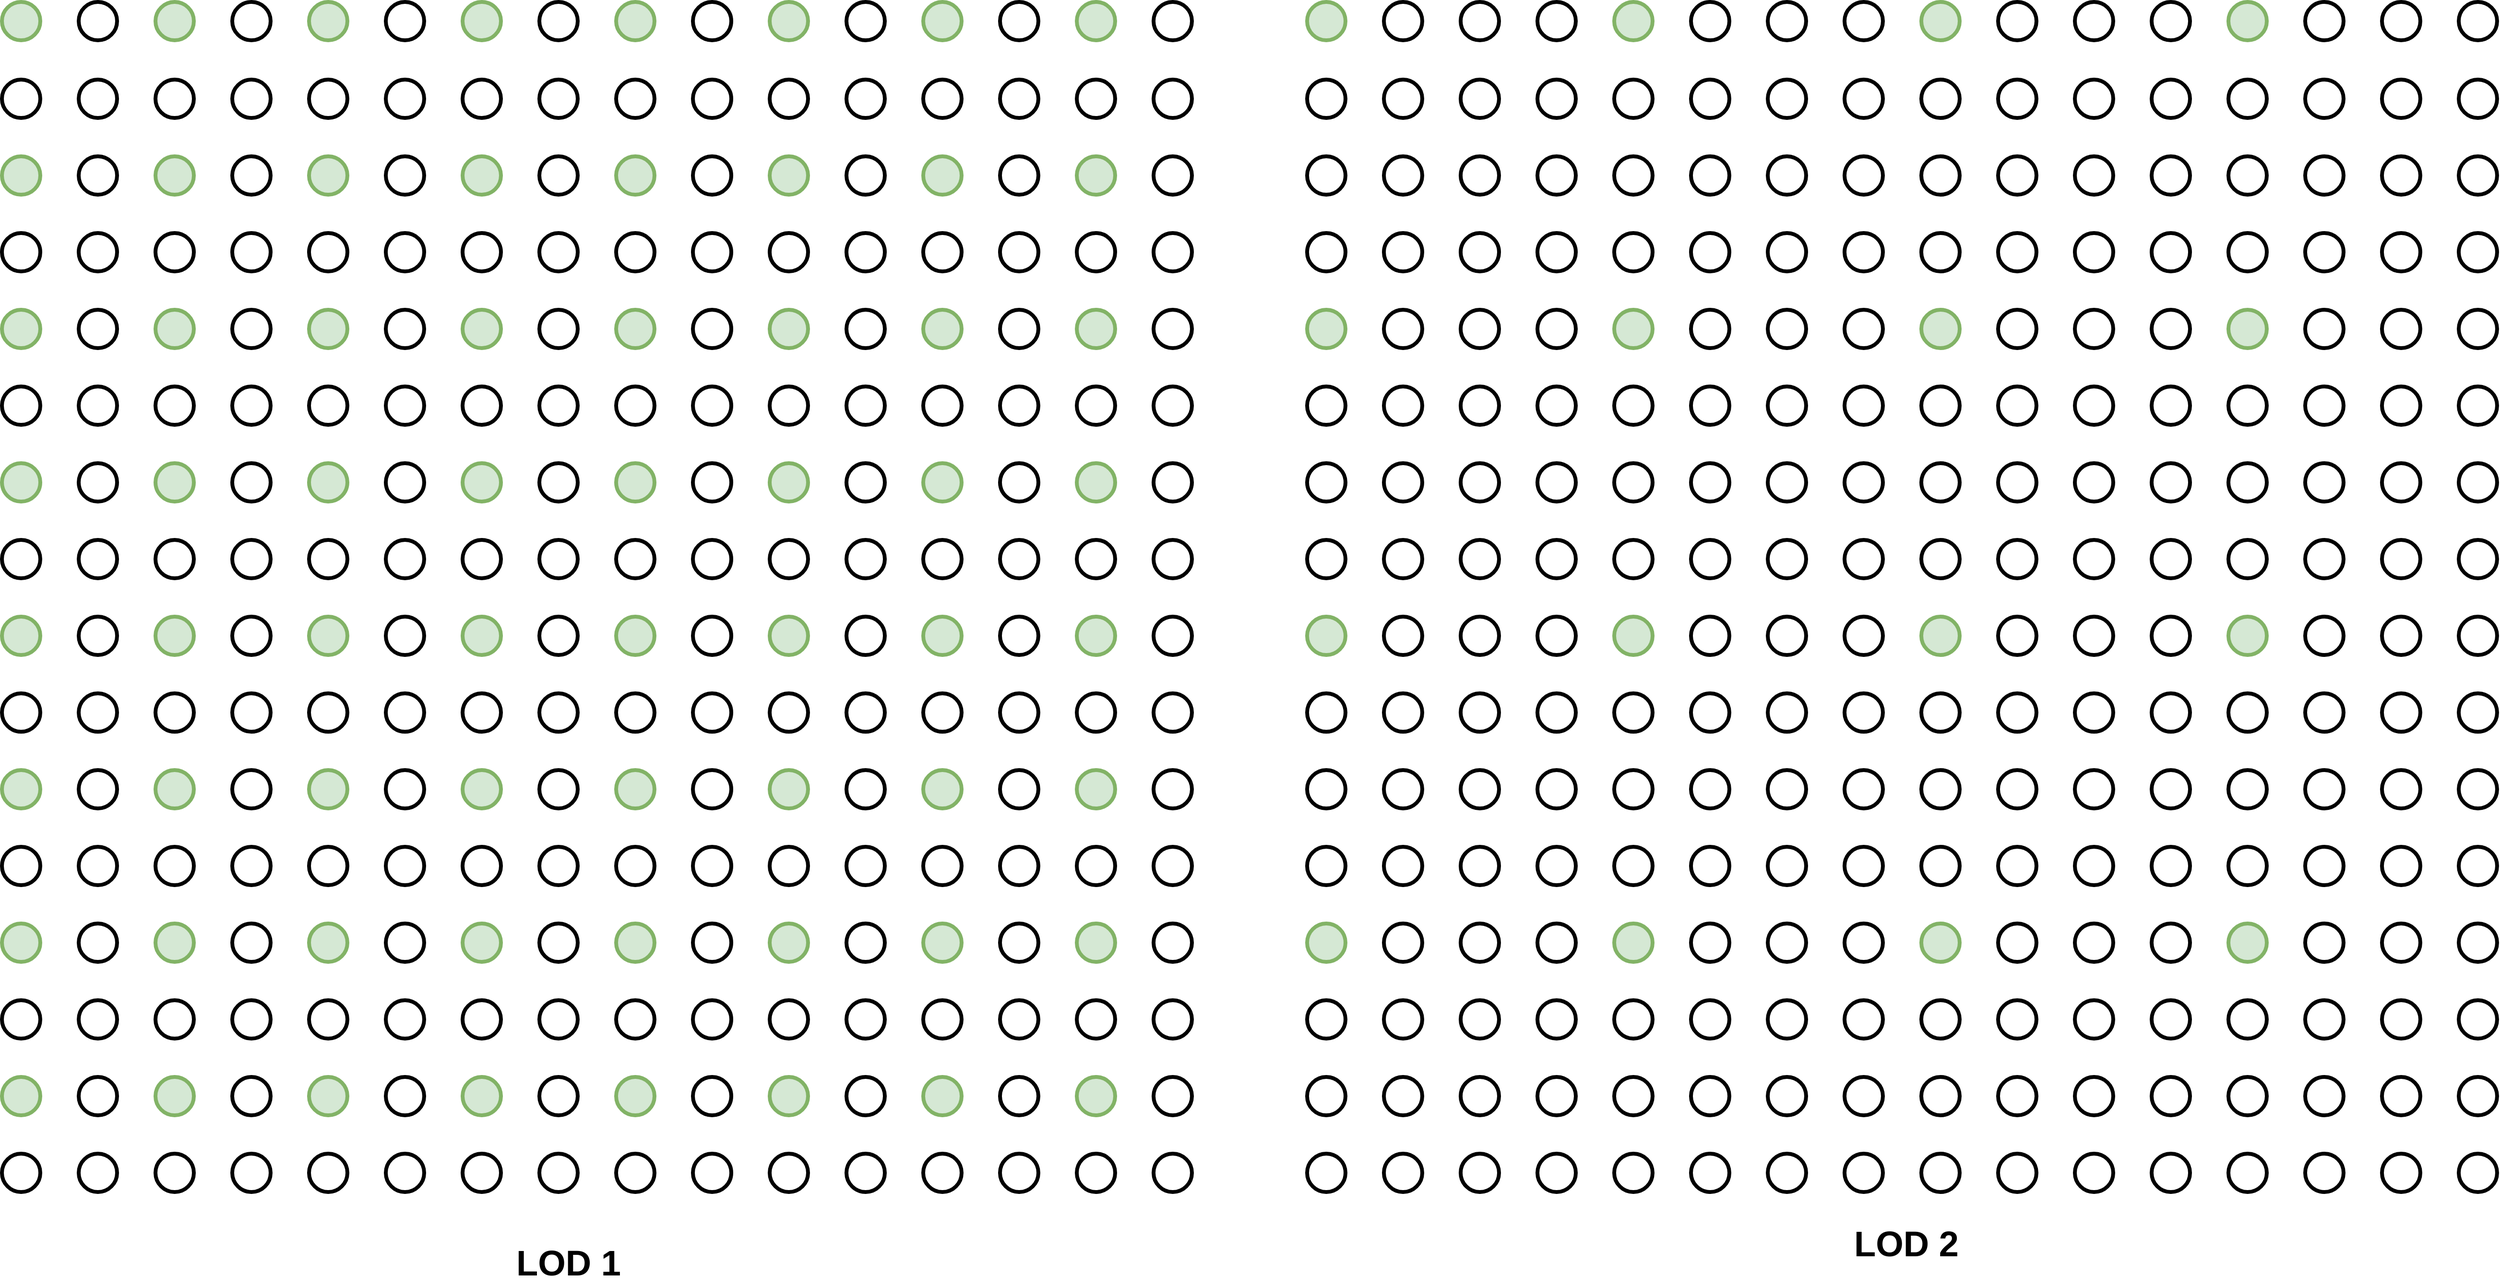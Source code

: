 <mxfile version="12.9.7" type="github" pages="2"><diagram id="J496iqpYF7pBEwcfXcLL" name="Page-1"><mxGraphModel dx="5155" dy="2830" grid="1" gridSize="10" guides="1" tooltips="1" connect="1" arrows="1" fold="1" page="1" pageScale="1" pageWidth="850" pageHeight="1100" math="0" shadow="0"><root><mxCell id="0"/><mxCell id="1" parent="0"/><mxCell id="ZmUVGHQdCDVkVWK3TG3g-1" value="" style="ellipse;whiteSpace=wrap;html=1;fillColor=#d5e8d4;strokeColor=#82b366;strokeWidth=4;" vertex="1" parent="1"><mxGeometry x="80" y="119" width="40" height="40" as="geometry"/></mxCell><mxCell id="ZmUVGHQdCDVkVWK3TG3g-9" value="" style="ellipse;whiteSpace=wrap;html=1;strokeWidth=4;" vertex="1" parent="1"><mxGeometry x="160" y="119" width="40" height="40" as="geometry"/></mxCell><mxCell id="ZmUVGHQdCDVkVWK3TG3g-10" value="" style="ellipse;whiteSpace=wrap;html=1;fillColor=#d5e8d4;strokeColor=#82b366;strokeWidth=4;" vertex="1" parent="1"><mxGeometry x="240" y="119" width="40" height="40" as="geometry"/></mxCell><mxCell id="ZmUVGHQdCDVkVWK3TG3g-11" value="" style="ellipse;whiteSpace=wrap;html=1;strokeWidth=4;" vertex="1" parent="1"><mxGeometry x="320" y="119" width="40" height="40" as="geometry"/></mxCell><mxCell id="ZmUVGHQdCDVkVWK3TG3g-12" value="" style="ellipse;whiteSpace=wrap;html=1;fillColor=#d5e8d4;strokeColor=#82b366;strokeWidth=4;" vertex="1" parent="1"><mxGeometry x="400" y="119" width="40" height="40" as="geometry"/></mxCell><mxCell id="ZmUVGHQdCDVkVWK3TG3g-13" value="" style="ellipse;whiteSpace=wrap;html=1;strokeWidth=4;" vertex="1" parent="1"><mxGeometry x="480" y="119" width="40" height="40" as="geometry"/></mxCell><mxCell id="ZmUVGHQdCDVkVWK3TG3g-14" value="" style="ellipse;whiteSpace=wrap;html=1;fillColor=#d5e8d4;strokeColor=#82b366;strokeWidth=4;" vertex="1" parent="1"><mxGeometry x="560" y="119" width="40" height="40" as="geometry"/></mxCell><mxCell id="ZmUVGHQdCDVkVWK3TG3g-15" value="" style="ellipse;whiteSpace=wrap;html=1;strokeWidth=4;" vertex="1" parent="1"><mxGeometry x="640" y="119" width="40" height="40" as="geometry"/></mxCell><mxCell id="ZmUVGHQdCDVkVWK3TG3g-16" value="" style="ellipse;whiteSpace=wrap;html=1;fillColor=#d5e8d4;strokeColor=#82b366;strokeWidth=4;" vertex="1" parent="1"><mxGeometry x="720" y="119" width="40" height="40" as="geometry"/></mxCell><mxCell id="ZmUVGHQdCDVkVWK3TG3g-17" value="" style="ellipse;whiteSpace=wrap;html=1;strokeWidth=4;" vertex="1" parent="1"><mxGeometry x="800" y="119" width="40" height="40" as="geometry"/></mxCell><mxCell id="ZmUVGHQdCDVkVWK3TG3g-18" value="" style="ellipse;whiteSpace=wrap;html=1;fillColor=#d5e8d4;strokeColor=#82b366;strokeWidth=4;" vertex="1" parent="1"><mxGeometry x="880" y="119" width="40" height="40" as="geometry"/></mxCell><mxCell id="ZmUVGHQdCDVkVWK3TG3g-19" value="" style="ellipse;whiteSpace=wrap;html=1;strokeWidth=4;" vertex="1" parent="1"><mxGeometry x="960" y="119" width="40" height="40" as="geometry"/></mxCell><mxCell id="ZmUVGHQdCDVkVWK3TG3g-20" value="" style="ellipse;whiteSpace=wrap;html=1;fillColor=#d5e8d4;strokeColor=#82b366;strokeWidth=4;" vertex="1" parent="1"><mxGeometry x="1040" y="119" width="40" height="40" as="geometry"/></mxCell><mxCell id="ZmUVGHQdCDVkVWK3TG3g-21" value="" style="ellipse;whiteSpace=wrap;html=1;strokeWidth=4;" vertex="1" parent="1"><mxGeometry x="1120" y="119" width="40" height="40" as="geometry"/></mxCell><mxCell id="ZmUVGHQdCDVkVWK3TG3g-22" value="" style="ellipse;whiteSpace=wrap;html=1;fillColor=#d5e8d4;strokeColor=#82b366;strokeWidth=4;" vertex="1" parent="1"><mxGeometry x="1200" y="119" width="40" height="40" as="geometry"/></mxCell><mxCell id="ZmUVGHQdCDVkVWK3TG3g-23" value="" style="ellipse;whiteSpace=wrap;html=1;strokeWidth=4;" vertex="1" parent="1"><mxGeometry x="1280" y="119" width="40" height="40" as="geometry"/></mxCell><mxCell id="ZmUVGHQdCDVkVWK3TG3g-24" value="" style="ellipse;whiteSpace=wrap;html=1;strokeWidth=4;" vertex="1" parent="1"><mxGeometry x="80" y="200" width="40" height="40" as="geometry"/></mxCell><mxCell id="ZmUVGHQdCDVkVWK3TG3g-25" value="" style="ellipse;whiteSpace=wrap;html=1;strokeWidth=4;" vertex="1" parent="1"><mxGeometry x="160" y="200" width="40" height="40" as="geometry"/></mxCell><mxCell id="ZmUVGHQdCDVkVWK3TG3g-26" value="" style="ellipse;whiteSpace=wrap;html=1;strokeWidth=4;" vertex="1" parent="1"><mxGeometry x="240" y="200" width="40" height="40" as="geometry"/></mxCell><mxCell id="ZmUVGHQdCDVkVWK3TG3g-27" value="" style="ellipse;whiteSpace=wrap;html=1;strokeWidth=4;" vertex="1" parent="1"><mxGeometry x="320" y="200" width="40" height="40" as="geometry"/></mxCell><mxCell id="ZmUVGHQdCDVkVWK3TG3g-28" value="" style="ellipse;whiteSpace=wrap;html=1;strokeWidth=4;" vertex="1" parent="1"><mxGeometry x="400" y="200" width="40" height="40" as="geometry"/></mxCell><mxCell id="ZmUVGHQdCDVkVWK3TG3g-29" value="" style="ellipse;whiteSpace=wrap;html=1;strokeWidth=4;" vertex="1" parent="1"><mxGeometry x="480" y="200" width="40" height="40" as="geometry"/></mxCell><mxCell id="ZmUVGHQdCDVkVWK3TG3g-30" value="" style="ellipse;whiteSpace=wrap;html=1;strokeWidth=4;" vertex="1" parent="1"><mxGeometry x="560" y="200" width="40" height="40" as="geometry"/></mxCell><mxCell id="ZmUVGHQdCDVkVWK3TG3g-31" value="" style="ellipse;whiteSpace=wrap;html=1;strokeWidth=4;" vertex="1" parent="1"><mxGeometry x="640" y="200" width="40" height="40" as="geometry"/></mxCell><mxCell id="ZmUVGHQdCDVkVWK3TG3g-32" value="" style="ellipse;whiteSpace=wrap;html=1;strokeWidth=4;" vertex="1" parent="1"><mxGeometry x="720" y="200" width="40" height="40" as="geometry"/></mxCell><mxCell id="ZmUVGHQdCDVkVWK3TG3g-33" value="" style="ellipse;whiteSpace=wrap;html=1;strokeWidth=4;" vertex="1" parent="1"><mxGeometry x="800" y="200" width="40" height="40" as="geometry"/></mxCell><mxCell id="ZmUVGHQdCDVkVWK3TG3g-34" value="" style="ellipse;whiteSpace=wrap;html=1;strokeWidth=4;" vertex="1" parent="1"><mxGeometry x="880" y="200" width="40" height="40" as="geometry"/></mxCell><mxCell id="ZmUVGHQdCDVkVWK3TG3g-35" value="" style="ellipse;whiteSpace=wrap;html=1;strokeWidth=4;" vertex="1" parent="1"><mxGeometry x="960" y="200" width="40" height="40" as="geometry"/></mxCell><mxCell id="ZmUVGHQdCDVkVWK3TG3g-36" value="" style="ellipse;whiteSpace=wrap;html=1;strokeWidth=4;" vertex="1" parent="1"><mxGeometry x="1040" y="200" width="40" height="40" as="geometry"/></mxCell><mxCell id="ZmUVGHQdCDVkVWK3TG3g-37" value="" style="ellipse;whiteSpace=wrap;html=1;strokeWidth=4;" vertex="1" parent="1"><mxGeometry x="1120" y="200" width="40" height="40" as="geometry"/></mxCell><mxCell id="ZmUVGHQdCDVkVWK3TG3g-38" value="" style="ellipse;whiteSpace=wrap;html=1;strokeWidth=4;" vertex="1" parent="1"><mxGeometry x="1200" y="200" width="40" height="40" as="geometry"/></mxCell><mxCell id="ZmUVGHQdCDVkVWK3TG3g-39" value="" style="ellipse;whiteSpace=wrap;html=1;strokeWidth=4;" vertex="1" parent="1"><mxGeometry x="1280" y="200" width="40" height="40" as="geometry"/></mxCell><mxCell id="ZmUVGHQdCDVkVWK3TG3g-72" value="" style="ellipse;whiteSpace=wrap;html=1;fillColor=#d5e8d4;strokeColor=#82b366;strokeWidth=4;" vertex="1" parent="1"><mxGeometry x="80" y="280" width="40" height="40" as="geometry"/></mxCell><mxCell id="ZmUVGHQdCDVkVWK3TG3g-73" value="" style="ellipse;whiteSpace=wrap;html=1;strokeWidth=4;" vertex="1" parent="1"><mxGeometry x="160" y="280" width="40" height="40" as="geometry"/></mxCell><mxCell id="ZmUVGHQdCDVkVWK3TG3g-74" value="" style="ellipse;whiteSpace=wrap;html=1;fillColor=#d5e8d4;strokeColor=#82b366;strokeWidth=4;" vertex="1" parent="1"><mxGeometry x="240" y="280" width="40" height="40" as="geometry"/></mxCell><mxCell id="ZmUVGHQdCDVkVWK3TG3g-75" value="" style="ellipse;whiteSpace=wrap;html=1;strokeWidth=4;" vertex="1" parent="1"><mxGeometry x="320" y="280" width="40" height="40" as="geometry"/></mxCell><mxCell id="ZmUVGHQdCDVkVWK3TG3g-76" value="" style="ellipse;whiteSpace=wrap;html=1;fillColor=#d5e8d4;strokeColor=#82b366;strokeWidth=4;" vertex="1" parent="1"><mxGeometry x="400" y="280" width="40" height="40" as="geometry"/></mxCell><mxCell id="ZmUVGHQdCDVkVWK3TG3g-77" value="" style="ellipse;whiteSpace=wrap;html=1;strokeWidth=4;" vertex="1" parent="1"><mxGeometry x="480" y="280" width="40" height="40" as="geometry"/></mxCell><mxCell id="ZmUVGHQdCDVkVWK3TG3g-78" value="" style="ellipse;whiteSpace=wrap;html=1;fillColor=#d5e8d4;strokeColor=#82b366;strokeWidth=4;" vertex="1" parent="1"><mxGeometry x="560" y="280" width="40" height="40" as="geometry"/></mxCell><mxCell id="ZmUVGHQdCDVkVWK3TG3g-79" value="" style="ellipse;whiteSpace=wrap;html=1;strokeWidth=4;" vertex="1" parent="1"><mxGeometry x="640" y="280" width="40" height="40" as="geometry"/></mxCell><mxCell id="ZmUVGHQdCDVkVWK3TG3g-80" value="" style="ellipse;whiteSpace=wrap;html=1;fillColor=#d5e8d4;strokeColor=#82b366;strokeWidth=4;" vertex="1" parent="1"><mxGeometry x="720" y="280" width="40" height="40" as="geometry"/></mxCell><mxCell id="ZmUVGHQdCDVkVWK3TG3g-81" value="" style="ellipse;whiteSpace=wrap;html=1;strokeWidth=4;" vertex="1" parent="1"><mxGeometry x="800" y="280" width="40" height="40" as="geometry"/></mxCell><mxCell id="ZmUVGHQdCDVkVWK3TG3g-82" value="" style="ellipse;whiteSpace=wrap;html=1;fillColor=#d5e8d4;strokeColor=#82b366;strokeWidth=4;" vertex="1" parent="1"><mxGeometry x="880" y="280" width="40" height="40" as="geometry"/></mxCell><mxCell id="ZmUVGHQdCDVkVWK3TG3g-83" value="" style="ellipse;whiteSpace=wrap;html=1;strokeWidth=4;" vertex="1" parent="1"><mxGeometry x="960" y="280" width="40" height="40" as="geometry"/></mxCell><mxCell id="ZmUVGHQdCDVkVWK3TG3g-84" value="" style="ellipse;whiteSpace=wrap;html=1;fillColor=#d5e8d4;strokeColor=#82b366;strokeWidth=4;" vertex="1" parent="1"><mxGeometry x="1040" y="280" width="40" height="40" as="geometry"/></mxCell><mxCell id="ZmUVGHQdCDVkVWK3TG3g-85" value="" style="ellipse;whiteSpace=wrap;html=1;strokeWidth=4;" vertex="1" parent="1"><mxGeometry x="1120" y="280" width="40" height="40" as="geometry"/></mxCell><mxCell id="ZmUVGHQdCDVkVWK3TG3g-86" value="" style="ellipse;whiteSpace=wrap;html=1;fillColor=#d5e8d4;strokeColor=#82b366;strokeWidth=4;" vertex="1" parent="1"><mxGeometry x="1200" y="280" width="40" height="40" as="geometry"/></mxCell><mxCell id="ZmUVGHQdCDVkVWK3TG3g-87" value="" style="ellipse;whiteSpace=wrap;html=1;strokeWidth=4;" vertex="1" parent="1"><mxGeometry x="1280" y="280" width="40" height="40" as="geometry"/></mxCell><mxCell id="ZmUVGHQdCDVkVWK3TG3g-88" value="" style="ellipse;whiteSpace=wrap;html=1;strokeWidth=4;" vertex="1" parent="1"><mxGeometry x="80" y="360" width="40" height="40" as="geometry"/></mxCell><mxCell id="ZmUVGHQdCDVkVWK3TG3g-89" value="" style="ellipse;whiteSpace=wrap;html=1;strokeWidth=4;" vertex="1" parent="1"><mxGeometry x="160" y="360" width="40" height="40" as="geometry"/></mxCell><mxCell id="ZmUVGHQdCDVkVWK3TG3g-90" value="" style="ellipse;whiteSpace=wrap;html=1;strokeWidth=4;" vertex="1" parent="1"><mxGeometry x="240" y="360" width="40" height="40" as="geometry"/></mxCell><mxCell id="ZmUVGHQdCDVkVWK3TG3g-91" value="" style="ellipse;whiteSpace=wrap;html=1;strokeWidth=4;" vertex="1" parent="1"><mxGeometry x="320" y="360" width="40" height="40" as="geometry"/></mxCell><mxCell id="ZmUVGHQdCDVkVWK3TG3g-92" value="" style="ellipse;whiteSpace=wrap;html=1;strokeWidth=4;" vertex="1" parent="1"><mxGeometry x="400" y="360" width="40" height="40" as="geometry"/></mxCell><mxCell id="ZmUVGHQdCDVkVWK3TG3g-93" value="" style="ellipse;whiteSpace=wrap;html=1;strokeWidth=4;" vertex="1" parent="1"><mxGeometry x="480" y="360" width="40" height="40" as="geometry"/></mxCell><mxCell id="ZmUVGHQdCDVkVWK3TG3g-94" value="" style="ellipse;whiteSpace=wrap;html=1;strokeWidth=4;" vertex="1" parent="1"><mxGeometry x="560" y="360" width="40" height="40" as="geometry"/></mxCell><mxCell id="ZmUVGHQdCDVkVWK3TG3g-95" value="" style="ellipse;whiteSpace=wrap;html=1;strokeWidth=4;" vertex="1" parent="1"><mxGeometry x="640" y="360" width="40" height="40" as="geometry"/></mxCell><mxCell id="ZmUVGHQdCDVkVWK3TG3g-96" value="" style="ellipse;whiteSpace=wrap;html=1;strokeWidth=4;" vertex="1" parent="1"><mxGeometry x="720" y="360" width="40" height="40" as="geometry"/></mxCell><mxCell id="ZmUVGHQdCDVkVWK3TG3g-97" value="" style="ellipse;whiteSpace=wrap;html=1;strokeWidth=4;" vertex="1" parent="1"><mxGeometry x="800" y="360" width="40" height="40" as="geometry"/></mxCell><mxCell id="ZmUVGHQdCDVkVWK3TG3g-98" value="" style="ellipse;whiteSpace=wrap;html=1;strokeWidth=4;" vertex="1" parent="1"><mxGeometry x="880" y="360" width="40" height="40" as="geometry"/></mxCell><mxCell id="ZmUVGHQdCDVkVWK3TG3g-99" value="" style="ellipse;whiteSpace=wrap;html=1;strokeWidth=4;" vertex="1" parent="1"><mxGeometry x="960" y="360" width="40" height="40" as="geometry"/></mxCell><mxCell id="ZmUVGHQdCDVkVWK3TG3g-100" value="" style="ellipse;whiteSpace=wrap;html=1;strokeWidth=4;" vertex="1" parent="1"><mxGeometry x="1040" y="360" width="40" height="40" as="geometry"/></mxCell><mxCell id="ZmUVGHQdCDVkVWK3TG3g-101" value="" style="ellipse;whiteSpace=wrap;html=1;strokeWidth=4;" vertex="1" parent="1"><mxGeometry x="1120" y="360" width="40" height="40" as="geometry"/></mxCell><mxCell id="ZmUVGHQdCDVkVWK3TG3g-102" value="" style="ellipse;whiteSpace=wrap;html=1;strokeWidth=4;" vertex="1" parent="1"><mxGeometry x="1200" y="360" width="40" height="40" as="geometry"/></mxCell><mxCell id="ZmUVGHQdCDVkVWK3TG3g-103" value="" style="ellipse;whiteSpace=wrap;html=1;strokeWidth=4;" vertex="1" parent="1"><mxGeometry x="1280" y="360" width="40" height="40" as="geometry"/></mxCell><mxCell id="ZmUVGHQdCDVkVWK3TG3g-104" value="" style="ellipse;whiteSpace=wrap;html=1;fillColor=#d5e8d4;strokeColor=#82b366;strokeWidth=4;" vertex="1" parent="1"><mxGeometry x="80" y="440" width="40" height="40" as="geometry"/></mxCell><mxCell id="ZmUVGHQdCDVkVWK3TG3g-105" value="" style="ellipse;whiteSpace=wrap;html=1;strokeWidth=4;" vertex="1" parent="1"><mxGeometry x="160" y="440" width="40" height="40" as="geometry"/></mxCell><mxCell id="ZmUVGHQdCDVkVWK3TG3g-106" value="" style="ellipse;whiteSpace=wrap;html=1;fillColor=#d5e8d4;strokeColor=#82b366;strokeWidth=4;" vertex="1" parent="1"><mxGeometry x="240" y="440" width="40" height="40" as="geometry"/></mxCell><mxCell id="ZmUVGHQdCDVkVWK3TG3g-107" value="" style="ellipse;whiteSpace=wrap;html=1;strokeWidth=4;" vertex="1" parent="1"><mxGeometry x="320" y="440" width="40" height="40" as="geometry"/></mxCell><mxCell id="ZmUVGHQdCDVkVWK3TG3g-108" value="" style="ellipse;whiteSpace=wrap;html=1;fillColor=#d5e8d4;strokeColor=#82b366;strokeWidth=4;" vertex="1" parent="1"><mxGeometry x="400" y="440" width="40" height="40" as="geometry"/></mxCell><mxCell id="ZmUVGHQdCDVkVWK3TG3g-109" value="" style="ellipse;whiteSpace=wrap;html=1;strokeWidth=4;" vertex="1" parent="1"><mxGeometry x="480" y="440" width="40" height="40" as="geometry"/></mxCell><mxCell id="ZmUVGHQdCDVkVWK3TG3g-110" value="" style="ellipse;whiteSpace=wrap;html=1;fillColor=#d5e8d4;strokeColor=#82b366;strokeWidth=4;" vertex="1" parent="1"><mxGeometry x="560" y="440" width="40" height="40" as="geometry"/></mxCell><mxCell id="ZmUVGHQdCDVkVWK3TG3g-111" value="" style="ellipse;whiteSpace=wrap;html=1;strokeWidth=4;" vertex="1" parent="1"><mxGeometry x="640" y="440" width="40" height="40" as="geometry"/></mxCell><mxCell id="ZmUVGHQdCDVkVWK3TG3g-112" value="" style="ellipse;whiteSpace=wrap;html=1;fillColor=#d5e8d4;strokeColor=#82b366;strokeWidth=4;" vertex="1" parent="1"><mxGeometry x="720" y="440" width="40" height="40" as="geometry"/></mxCell><mxCell id="ZmUVGHQdCDVkVWK3TG3g-113" value="" style="ellipse;whiteSpace=wrap;html=1;strokeWidth=4;" vertex="1" parent="1"><mxGeometry x="800" y="440" width="40" height="40" as="geometry"/></mxCell><mxCell id="ZmUVGHQdCDVkVWK3TG3g-114" value="" style="ellipse;whiteSpace=wrap;html=1;fillColor=#d5e8d4;strokeColor=#82b366;strokeWidth=4;" vertex="1" parent="1"><mxGeometry x="880" y="440" width="40" height="40" as="geometry"/></mxCell><mxCell id="ZmUVGHQdCDVkVWK3TG3g-115" value="" style="ellipse;whiteSpace=wrap;html=1;strokeWidth=4;" vertex="1" parent="1"><mxGeometry x="960" y="440" width="40" height="40" as="geometry"/></mxCell><mxCell id="ZmUVGHQdCDVkVWK3TG3g-116" value="" style="ellipse;whiteSpace=wrap;html=1;fillColor=#d5e8d4;strokeColor=#82b366;strokeWidth=4;" vertex="1" parent="1"><mxGeometry x="1040" y="440" width="40" height="40" as="geometry"/></mxCell><mxCell id="ZmUVGHQdCDVkVWK3TG3g-117" value="" style="ellipse;whiteSpace=wrap;html=1;strokeWidth=4;" vertex="1" parent="1"><mxGeometry x="1120" y="440" width="40" height="40" as="geometry"/></mxCell><mxCell id="ZmUVGHQdCDVkVWK3TG3g-118" value="" style="ellipse;whiteSpace=wrap;html=1;fillColor=#d5e8d4;strokeColor=#82b366;strokeWidth=4;" vertex="1" parent="1"><mxGeometry x="1200" y="440" width="40" height="40" as="geometry"/></mxCell><mxCell id="ZmUVGHQdCDVkVWK3TG3g-119" value="" style="ellipse;whiteSpace=wrap;html=1;strokeWidth=4;" vertex="1" parent="1"><mxGeometry x="1280" y="440" width="40" height="40" as="geometry"/></mxCell><mxCell id="ZmUVGHQdCDVkVWK3TG3g-120" value="" style="ellipse;whiteSpace=wrap;html=1;strokeWidth=4;" vertex="1" parent="1"><mxGeometry x="80" y="520" width="40" height="40" as="geometry"/></mxCell><mxCell id="ZmUVGHQdCDVkVWK3TG3g-121" value="" style="ellipse;whiteSpace=wrap;html=1;strokeWidth=4;" vertex="1" parent="1"><mxGeometry x="160" y="520" width="40" height="40" as="geometry"/></mxCell><mxCell id="ZmUVGHQdCDVkVWK3TG3g-122" value="" style="ellipse;whiteSpace=wrap;html=1;strokeWidth=4;" vertex="1" parent="1"><mxGeometry x="240" y="520" width="40" height="40" as="geometry"/></mxCell><mxCell id="ZmUVGHQdCDVkVWK3TG3g-123" value="" style="ellipse;whiteSpace=wrap;html=1;strokeWidth=4;" vertex="1" parent="1"><mxGeometry x="320" y="520" width="40" height="40" as="geometry"/></mxCell><mxCell id="ZmUVGHQdCDVkVWK3TG3g-124" value="" style="ellipse;whiteSpace=wrap;html=1;strokeWidth=4;" vertex="1" parent="1"><mxGeometry x="400" y="520" width="40" height="40" as="geometry"/></mxCell><mxCell id="ZmUVGHQdCDVkVWK3TG3g-125" value="" style="ellipse;whiteSpace=wrap;html=1;strokeWidth=4;" vertex="1" parent="1"><mxGeometry x="480" y="520" width="40" height="40" as="geometry"/></mxCell><mxCell id="ZmUVGHQdCDVkVWK3TG3g-126" value="" style="ellipse;whiteSpace=wrap;html=1;strokeWidth=4;" vertex="1" parent="1"><mxGeometry x="560" y="520" width="40" height="40" as="geometry"/></mxCell><mxCell id="ZmUVGHQdCDVkVWK3TG3g-127" value="" style="ellipse;whiteSpace=wrap;html=1;strokeWidth=4;" vertex="1" parent="1"><mxGeometry x="640" y="520" width="40" height="40" as="geometry"/></mxCell><mxCell id="ZmUVGHQdCDVkVWK3TG3g-128" value="" style="ellipse;whiteSpace=wrap;html=1;strokeWidth=4;" vertex="1" parent="1"><mxGeometry x="720" y="520" width="40" height="40" as="geometry"/></mxCell><mxCell id="ZmUVGHQdCDVkVWK3TG3g-129" value="" style="ellipse;whiteSpace=wrap;html=1;strokeWidth=4;" vertex="1" parent="1"><mxGeometry x="800" y="520" width="40" height="40" as="geometry"/></mxCell><mxCell id="ZmUVGHQdCDVkVWK3TG3g-130" value="" style="ellipse;whiteSpace=wrap;html=1;strokeWidth=4;" vertex="1" parent="1"><mxGeometry x="880" y="520" width="40" height="40" as="geometry"/></mxCell><mxCell id="ZmUVGHQdCDVkVWK3TG3g-131" value="" style="ellipse;whiteSpace=wrap;html=1;strokeWidth=4;" vertex="1" parent="1"><mxGeometry x="960" y="520" width="40" height="40" as="geometry"/></mxCell><mxCell id="ZmUVGHQdCDVkVWK3TG3g-132" value="" style="ellipse;whiteSpace=wrap;html=1;strokeWidth=4;" vertex="1" parent="1"><mxGeometry x="1040" y="520" width="40" height="40" as="geometry"/></mxCell><mxCell id="ZmUVGHQdCDVkVWK3TG3g-133" value="" style="ellipse;whiteSpace=wrap;html=1;strokeWidth=4;" vertex="1" parent="1"><mxGeometry x="1120" y="520" width="40" height="40" as="geometry"/></mxCell><mxCell id="ZmUVGHQdCDVkVWK3TG3g-134" value="" style="ellipse;whiteSpace=wrap;html=1;strokeWidth=4;" vertex="1" parent="1"><mxGeometry x="1200" y="520" width="40" height="40" as="geometry"/></mxCell><mxCell id="ZmUVGHQdCDVkVWK3TG3g-135" value="" style="ellipse;whiteSpace=wrap;html=1;strokeWidth=4;" vertex="1" parent="1"><mxGeometry x="1280" y="520" width="40" height="40" as="geometry"/></mxCell><mxCell id="ZmUVGHQdCDVkVWK3TG3g-136" value="" style="ellipse;whiteSpace=wrap;html=1;fillColor=#d5e8d4;strokeColor=#82b366;strokeWidth=4;" vertex="1" parent="1"><mxGeometry x="80" y="600" width="40" height="40" as="geometry"/></mxCell><mxCell id="ZmUVGHQdCDVkVWK3TG3g-137" value="" style="ellipse;whiteSpace=wrap;html=1;strokeWidth=4;" vertex="1" parent="1"><mxGeometry x="160" y="600" width="40" height="40" as="geometry"/></mxCell><mxCell id="ZmUVGHQdCDVkVWK3TG3g-138" value="" style="ellipse;whiteSpace=wrap;html=1;fillColor=#d5e8d4;strokeColor=#82b366;strokeWidth=4;" vertex="1" parent="1"><mxGeometry x="240" y="600" width="40" height="40" as="geometry"/></mxCell><mxCell id="ZmUVGHQdCDVkVWK3TG3g-139" value="" style="ellipse;whiteSpace=wrap;html=1;strokeWidth=4;" vertex="1" parent="1"><mxGeometry x="320" y="600" width="40" height="40" as="geometry"/></mxCell><mxCell id="ZmUVGHQdCDVkVWK3TG3g-140" value="" style="ellipse;whiteSpace=wrap;html=1;fillColor=#d5e8d4;strokeColor=#82b366;strokeWidth=4;" vertex="1" parent="1"><mxGeometry x="400" y="600" width="40" height="40" as="geometry"/></mxCell><mxCell id="ZmUVGHQdCDVkVWK3TG3g-141" value="" style="ellipse;whiteSpace=wrap;html=1;strokeWidth=4;" vertex="1" parent="1"><mxGeometry x="480" y="600" width="40" height="40" as="geometry"/></mxCell><mxCell id="ZmUVGHQdCDVkVWK3TG3g-142" value="" style="ellipse;whiteSpace=wrap;html=1;fillColor=#d5e8d4;strokeColor=#82b366;strokeWidth=4;" vertex="1" parent="1"><mxGeometry x="560" y="600" width="40" height="40" as="geometry"/></mxCell><mxCell id="ZmUVGHQdCDVkVWK3TG3g-143" value="" style="ellipse;whiteSpace=wrap;html=1;strokeWidth=4;" vertex="1" parent="1"><mxGeometry x="640" y="600" width="40" height="40" as="geometry"/></mxCell><mxCell id="ZmUVGHQdCDVkVWK3TG3g-144" value="" style="ellipse;whiteSpace=wrap;html=1;fillColor=#d5e8d4;strokeColor=#82b366;strokeWidth=4;" vertex="1" parent="1"><mxGeometry x="720" y="600" width="40" height="40" as="geometry"/></mxCell><mxCell id="ZmUVGHQdCDVkVWK3TG3g-145" value="" style="ellipse;whiteSpace=wrap;html=1;strokeWidth=4;" vertex="1" parent="1"><mxGeometry x="800" y="600" width="40" height="40" as="geometry"/></mxCell><mxCell id="ZmUVGHQdCDVkVWK3TG3g-146" value="" style="ellipse;whiteSpace=wrap;html=1;fillColor=#d5e8d4;strokeColor=#82b366;strokeWidth=4;" vertex="1" parent="1"><mxGeometry x="880" y="600" width="40" height="40" as="geometry"/></mxCell><mxCell id="ZmUVGHQdCDVkVWK3TG3g-147" value="" style="ellipse;whiteSpace=wrap;html=1;strokeWidth=4;" vertex="1" parent="1"><mxGeometry x="960" y="600" width="40" height="40" as="geometry"/></mxCell><mxCell id="ZmUVGHQdCDVkVWK3TG3g-148" value="" style="ellipse;whiteSpace=wrap;html=1;fillColor=#d5e8d4;strokeColor=#82b366;strokeWidth=4;" vertex="1" parent="1"><mxGeometry x="1040" y="600" width="40" height="40" as="geometry"/></mxCell><mxCell id="ZmUVGHQdCDVkVWK3TG3g-149" value="" style="ellipse;whiteSpace=wrap;html=1;strokeWidth=4;" vertex="1" parent="1"><mxGeometry x="1120" y="600" width="40" height="40" as="geometry"/></mxCell><mxCell id="ZmUVGHQdCDVkVWK3TG3g-150" value="" style="ellipse;whiteSpace=wrap;html=1;fillColor=#d5e8d4;strokeColor=#82b366;strokeWidth=4;" vertex="1" parent="1"><mxGeometry x="1200" y="600" width="40" height="40" as="geometry"/></mxCell><mxCell id="ZmUVGHQdCDVkVWK3TG3g-151" value="" style="ellipse;whiteSpace=wrap;html=1;strokeWidth=4;" vertex="1" parent="1"><mxGeometry x="1280" y="600" width="40" height="40" as="geometry"/></mxCell><mxCell id="ZmUVGHQdCDVkVWK3TG3g-152" value="" style="ellipse;whiteSpace=wrap;html=1;strokeWidth=4;" vertex="1" parent="1"><mxGeometry x="80" y="680" width="40" height="40" as="geometry"/></mxCell><mxCell id="ZmUVGHQdCDVkVWK3TG3g-153" value="" style="ellipse;whiteSpace=wrap;html=1;strokeWidth=4;" vertex="1" parent="1"><mxGeometry x="160" y="680" width="40" height="40" as="geometry"/></mxCell><mxCell id="ZmUVGHQdCDVkVWK3TG3g-154" value="" style="ellipse;whiteSpace=wrap;html=1;strokeWidth=4;" vertex="1" parent="1"><mxGeometry x="240" y="680" width="40" height="40" as="geometry"/></mxCell><mxCell id="ZmUVGHQdCDVkVWK3TG3g-155" value="" style="ellipse;whiteSpace=wrap;html=1;strokeWidth=4;" vertex="1" parent="1"><mxGeometry x="320" y="680" width="40" height="40" as="geometry"/></mxCell><mxCell id="ZmUVGHQdCDVkVWK3TG3g-156" value="" style="ellipse;whiteSpace=wrap;html=1;strokeWidth=4;" vertex="1" parent="1"><mxGeometry x="400" y="680" width="40" height="40" as="geometry"/></mxCell><mxCell id="ZmUVGHQdCDVkVWK3TG3g-157" value="" style="ellipse;whiteSpace=wrap;html=1;strokeWidth=4;" vertex="1" parent="1"><mxGeometry x="480" y="680" width="40" height="40" as="geometry"/></mxCell><mxCell id="ZmUVGHQdCDVkVWK3TG3g-158" value="" style="ellipse;whiteSpace=wrap;html=1;strokeWidth=4;" vertex="1" parent="1"><mxGeometry x="560" y="680" width="40" height="40" as="geometry"/></mxCell><mxCell id="ZmUVGHQdCDVkVWK3TG3g-159" value="" style="ellipse;whiteSpace=wrap;html=1;strokeWidth=4;" vertex="1" parent="1"><mxGeometry x="640" y="680" width="40" height="40" as="geometry"/></mxCell><mxCell id="ZmUVGHQdCDVkVWK3TG3g-160" value="" style="ellipse;whiteSpace=wrap;html=1;strokeWidth=4;" vertex="1" parent="1"><mxGeometry x="720" y="680" width="40" height="40" as="geometry"/></mxCell><mxCell id="ZmUVGHQdCDVkVWK3TG3g-161" value="" style="ellipse;whiteSpace=wrap;html=1;strokeWidth=4;" vertex="1" parent="1"><mxGeometry x="800" y="680" width="40" height="40" as="geometry"/></mxCell><mxCell id="ZmUVGHQdCDVkVWK3TG3g-162" value="" style="ellipse;whiteSpace=wrap;html=1;strokeWidth=4;" vertex="1" parent="1"><mxGeometry x="880" y="680" width="40" height="40" as="geometry"/></mxCell><mxCell id="ZmUVGHQdCDVkVWK3TG3g-163" value="" style="ellipse;whiteSpace=wrap;html=1;strokeWidth=4;" vertex="1" parent="1"><mxGeometry x="960" y="680" width="40" height="40" as="geometry"/></mxCell><mxCell id="ZmUVGHQdCDVkVWK3TG3g-164" value="" style="ellipse;whiteSpace=wrap;html=1;strokeWidth=4;" vertex="1" parent="1"><mxGeometry x="1040" y="680" width="40" height="40" as="geometry"/></mxCell><mxCell id="ZmUVGHQdCDVkVWK3TG3g-165" value="" style="ellipse;whiteSpace=wrap;html=1;strokeWidth=4;" vertex="1" parent="1"><mxGeometry x="1120" y="680" width="40" height="40" as="geometry"/></mxCell><mxCell id="ZmUVGHQdCDVkVWK3TG3g-166" value="" style="ellipse;whiteSpace=wrap;html=1;strokeWidth=4;" vertex="1" parent="1"><mxGeometry x="1200" y="680" width="40" height="40" as="geometry"/></mxCell><mxCell id="ZmUVGHQdCDVkVWK3TG3g-167" value="" style="ellipse;whiteSpace=wrap;html=1;strokeWidth=4;" vertex="1" parent="1"><mxGeometry x="1280" y="680" width="40" height="40" as="geometry"/></mxCell><mxCell id="ZmUVGHQdCDVkVWK3TG3g-168" value="" style="ellipse;whiteSpace=wrap;html=1;fillColor=#d5e8d4;strokeColor=#82b366;strokeWidth=4;" vertex="1" parent="1"><mxGeometry x="80" y="760" width="40" height="40" as="geometry"/></mxCell><mxCell id="ZmUVGHQdCDVkVWK3TG3g-169" value="" style="ellipse;whiteSpace=wrap;html=1;strokeWidth=4;" vertex="1" parent="1"><mxGeometry x="160" y="760" width="40" height="40" as="geometry"/></mxCell><mxCell id="ZmUVGHQdCDVkVWK3TG3g-170" value="" style="ellipse;whiteSpace=wrap;html=1;fillColor=#d5e8d4;strokeColor=#82b366;strokeWidth=4;" vertex="1" parent="1"><mxGeometry x="240" y="760" width="40" height="40" as="geometry"/></mxCell><mxCell id="ZmUVGHQdCDVkVWK3TG3g-171" value="" style="ellipse;whiteSpace=wrap;html=1;strokeWidth=4;" vertex="1" parent="1"><mxGeometry x="320" y="760" width="40" height="40" as="geometry"/></mxCell><mxCell id="ZmUVGHQdCDVkVWK3TG3g-172" value="" style="ellipse;whiteSpace=wrap;html=1;fillColor=#d5e8d4;strokeColor=#82b366;strokeWidth=4;" vertex="1" parent="1"><mxGeometry x="400" y="760" width="40" height="40" as="geometry"/></mxCell><mxCell id="ZmUVGHQdCDVkVWK3TG3g-173" value="" style="ellipse;whiteSpace=wrap;html=1;strokeWidth=4;" vertex="1" parent="1"><mxGeometry x="480" y="760" width="40" height="40" as="geometry"/></mxCell><mxCell id="ZmUVGHQdCDVkVWK3TG3g-174" value="" style="ellipse;whiteSpace=wrap;html=1;fillColor=#d5e8d4;strokeColor=#82b366;strokeWidth=4;" vertex="1" parent="1"><mxGeometry x="560" y="760" width="40" height="40" as="geometry"/></mxCell><mxCell id="ZmUVGHQdCDVkVWK3TG3g-175" value="" style="ellipse;whiteSpace=wrap;html=1;strokeWidth=4;" vertex="1" parent="1"><mxGeometry x="640" y="760" width="40" height="40" as="geometry"/></mxCell><mxCell id="ZmUVGHQdCDVkVWK3TG3g-176" value="" style="ellipse;whiteSpace=wrap;html=1;fillColor=#d5e8d4;strokeColor=#82b366;strokeWidth=4;" vertex="1" parent="1"><mxGeometry x="720" y="760" width="40" height="40" as="geometry"/></mxCell><mxCell id="ZmUVGHQdCDVkVWK3TG3g-177" value="" style="ellipse;whiteSpace=wrap;html=1;strokeWidth=4;" vertex="1" parent="1"><mxGeometry x="800" y="760" width="40" height="40" as="geometry"/></mxCell><mxCell id="ZmUVGHQdCDVkVWK3TG3g-178" value="" style="ellipse;whiteSpace=wrap;html=1;fillColor=#d5e8d4;strokeColor=#82b366;strokeWidth=4;" vertex="1" parent="1"><mxGeometry x="880" y="760" width="40" height="40" as="geometry"/></mxCell><mxCell id="ZmUVGHQdCDVkVWK3TG3g-179" value="" style="ellipse;whiteSpace=wrap;html=1;strokeWidth=4;" vertex="1" parent="1"><mxGeometry x="960" y="760" width="40" height="40" as="geometry"/></mxCell><mxCell id="ZmUVGHQdCDVkVWK3TG3g-180" value="" style="ellipse;whiteSpace=wrap;html=1;fillColor=#d5e8d4;strokeColor=#82b366;strokeWidth=4;" vertex="1" parent="1"><mxGeometry x="1040" y="760" width="40" height="40" as="geometry"/></mxCell><mxCell id="ZmUVGHQdCDVkVWK3TG3g-181" value="" style="ellipse;whiteSpace=wrap;html=1;strokeWidth=4;" vertex="1" parent="1"><mxGeometry x="1120" y="760" width="40" height="40" as="geometry"/></mxCell><mxCell id="ZmUVGHQdCDVkVWK3TG3g-182" value="" style="ellipse;whiteSpace=wrap;html=1;fillColor=#d5e8d4;strokeColor=#82b366;strokeWidth=4;" vertex="1" parent="1"><mxGeometry x="1200" y="760" width="40" height="40" as="geometry"/></mxCell><mxCell id="ZmUVGHQdCDVkVWK3TG3g-183" value="" style="ellipse;whiteSpace=wrap;html=1;strokeWidth=4;" vertex="1" parent="1"><mxGeometry x="1280" y="760" width="40" height="40" as="geometry"/></mxCell><mxCell id="ZmUVGHQdCDVkVWK3TG3g-184" value="" style="ellipse;whiteSpace=wrap;html=1;strokeWidth=4;" vertex="1" parent="1"><mxGeometry x="80" y="840" width="40" height="40" as="geometry"/></mxCell><mxCell id="ZmUVGHQdCDVkVWK3TG3g-185" value="" style="ellipse;whiteSpace=wrap;html=1;strokeWidth=4;" vertex="1" parent="1"><mxGeometry x="160" y="840" width="40" height="40" as="geometry"/></mxCell><mxCell id="ZmUVGHQdCDVkVWK3TG3g-186" value="" style="ellipse;whiteSpace=wrap;html=1;strokeWidth=4;" vertex="1" parent="1"><mxGeometry x="240" y="840" width="40" height="40" as="geometry"/></mxCell><mxCell id="ZmUVGHQdCDVkVWK3TG3g-187" value="" style="ellipse;whiteSpace=wrap;html=1;strokeWidth=4;" vertex="1" parent="1"><mxGeometry x="320" y="840" width="40" height="40" as="geometry"/></mxCell><mxCell id="ZmUVGHQdCDVkVWK3TG3g-188" value="" style="ellipse;whiteSpace=wrap;html=1;strokeWidth=4;" vertex="1" parent="1"><mxGeometry x="400" y="840" width="40" height="40" as="geometry"/></mxCell><mxCell id="ZmUVGHQdCDVkVWK3TG3g-189" value="" style="ellipse;whiteSpace=wrap;html=1;strokeWidth=4;" vertex="1" parent="1"><mxGeometry x="480" y="840" width="40" height="40" as="geometry"/></mxCell><mxCell id="ZmUVGHQdCDVkVWK3TG3g-190" value="" style="ellipse;whiteSpace=wrap;html=1;strokeWidth=4;" vertex="1" parent="1"><mxGeometry x="560" y="840" width="40" height="40" as="geometry"/></mxCell><mxCell id="ZmUVGHQdCDVkVWK3TG3g-191" value="" style="ellipse;whiteSpace=wrap;html=1;strokeWidth=4;" vertex="1" parent="1"><mxGeometry x="640" y="840" width="40" height="40" as="geometry"/></mxCell><mxCell id="ZmUVGHQdCDVkVWK3TG3g-192" value="" style="ellipse;whiteSpace=wrap;html=1;strokeWidth=4;" vertex="1" parent="1"><mxGeometry x="720" y="840" width="40" height="40" as="geometry"/></mxCell><mxCell id="ZmUVGHQdCDVkVWK3TG3g-193" value="" style="ellipse;whiteSpace=wrap;html=1;strokeWidth=4;" vertex="1" parent="1"><mxGeometry x="800" y="840" width="40" height="40" as="geometry"/></mxCell><mxCell id="ZmUVGHQdCDVkVWK3TG3g-194" value="" style="ellipse;whiteSpace=wrap;html=1;strokeWidth=4;" vertex="1" parent="1"><mxGeometry x="880" y="840" width="40" height="40" as="geometry"/></mxCell><mxCell id="ZmUVGHQdCDVkVWK3TG3g-195" value="" style="ellipse;whiteSpace=wrap;html=1;strokeWidth=4;" vertex="1" parent="1"><mxGeometry x="960" y="840" width="40" height="40" as="geometry"/></mxCell><mxCell id="ZmUVGHQdCDVkVWK3TG3g-196" value="" style="ellipse;whiteSpace=wrap;html=1;strokeWidth=4;" vertex="1" parent="1"><mxGeometry x="1040" y="840" width="40" height="40" as="geometry"/></mxCell><mxCell id="ZmUVGHQdCDVkVWK3TG3g-197" value="" style="ellipse;whiteSpace=wrap;html=1;strokeWidth=4;" vertex="1" parent="1"><mxGeometry x="1120" y="840" width="40" height="40" as="geometry"/></mxCell><mxCell id="ZmUVGHQdCDVkVWK3TG3g-198" value="" style="ellipse;whiteSpace=wrap;html=1;strokeWidth=4;" vertex="1" parent="1"><mxGeometry x="1200" y="840" width="40" height="40" as="geometry"/></mxCell><mxCell id="ZmUVGHQdCDVkVWK3TG3g-199" value="" style="ellipse;whiteSpace=wrap;html=1;strokeWidth=4;" vertex="1" parent="1"><mxGeometry x="1280" y="840" width="40" height="40" as="geometry"/></mxCell><mxCell id="ZmUVGHQdCDVkVWK3TG3g-200" value="" style="ellipse;whiteSpace=wrap;html=1;fillColor=#d5e8d4;strokeColor=#82b366;strokeWidth=4;" vertex="1" parent="1"><mxGeometry x="80" y="920" width="40" height="40" as="geometry"/></mxCell><mxCell id="ZmUVGHQdCDVkVWK3TG3g-201" value="" style="ellipse;whiteSpace=wrap;html=1;strokeWidth=4;" vertex="1" parent="1"><mxGeometry x="160" y="920" width="40" height="40" as="geometry"/></mxCell><mxCell id="ZmUVGHQdCDVkVWK3TG3g-202" value="" style="ellipse;whiteSpace=wrap;html=1;fillColor=#d5e8d4;strokeColor=#82b366;strokeWidth=4;" vertex="1" parent="1"><mxGeometry x="240" y="920" width="40" height="40" as="geometry"/></mxCell><mxCell id="ZmUVGHQdCDVkVWK3TG3g-203" value="" style="ellipse;whiteSpace=wrap;html=1;strokeWidth=4;" vertex="1" parent="1"><mxGeometry x="320" y="920" width="40" height="40" as="geometry"/></mxCell><mxCell id="ZmUVGHQdCDVkVWK3TG3g-204" value="" style="ellipse;whiteSpace=wrap;html=1;fillColor=#d5e8d4;strokeColor=#82b366;strokeWidth=4;" vertex="1" parent="1"><mxGeometry x="400" y="920" width="40" height="40" as="geometry"/></mxCell><mxCell id="ZmUVGHQdCDVkVWK3TG3g-205" value="" style="ellipse;whiteSpace=wrap;html=1;strokeWidth=4;" vertex="1" parent="1"><mxGeometry x="480" y="920" width="40" height="40" as="geometry"/></mxCell><mxCell id="ZmUVGHQdCDVkVWK3TG3g-206" value="" style="ellipse;whiteSpace=wrap;html=1;fillColor=#d5e8d4;strokeColor=#82b366;strokeWidth=4;" vertex="1" parent="1"><mxGeometry x="560" y="920" width="40" height="40" as="geometry"/></mxCell><mxCell id="ZmUVGHQdCDVkVWK3TG3g-207" value="" style="ellipse;whiteSpace=wrap;html=1;strokeWidth=4;" vertex="1" parent="1"><mxGeometry x="640" y="920" width="40" height="40" as="geometry"/></mxCell><mxCell id="ZmUVGHQdCDVkVWK3TG3g-208" value="" style="ellipse;whiteSpace=wrap;html=1;fillColor=#d5e8d4;strokeColor=#82b366;strokeWidth=4;" vertex="1" parent="1"><mxGeometry x="720" y="920" width="40" height="40" as="geometry"/></mxCell><mxCell id="ZmUVGHQdCDVkVWK3TG3g-209" value="" style="ellipse;whiteSpace=wrap;html=1;strokeWidth=4;" vertex="1" parent="1"><mxGeometry x="800" y="920" width="40" height="40" as="geometry"/></mxCell><mxCell id="ZmUVGHQdCDVkVWK3TG3g-210" value="" style="ellipse;whiteSpace=wrap;html=1;fillColor=#d5e8d4;strokeColor=#82b366;strokeWidth=4;" vertex="1" parent="1"><mxGeometry x="880" y="920" width="40" height="40" as="geometry"/></mxCell><mxCell id="ZmUVGHQdCDVkVWK3TG3g-211" value="" style="ellipse;whiteSpace=wrap;html=1;strokeWidth=4;" vertex="1" parent="1"><mxGeometry x="960" y="920" width="40" height="40" as="geometry"/></mxCell><mxCell id="ZmUVGHQdCDVkVWK3TG3g-212" value="" style="ellipse;whiteSpace=wrap;html=1;fillColor=#d5e8d4;strokeColor=#82b366;strokeWidth=4;" vertex="1" parent="1"><mxGeometry x="1040" y="920" width="40" height="40" as="geometry"/></mxCell><mxCell id="ZmUVGHQdCDVkVWK3TG3g-213" value="" style="ellipse;whiteSpace=wrap;html=1;strokeWidth=4;" vertex="1" parent="1"><mxGeometry x="1120" y="920" width="40" height="40" as="geometry"/></mxCell><mxCell id="ZmUVGHQdCDVkVWK3TG3g-214" value="" style="ellipse;whiteSpace=wrap;html=1;fillColor=#d5e8d4;strokeColor=#82b366;strokeWidth=4;" vertex="1" parent="1"><mxGeometry x="1200" y="920" width="40" height="40" as="geometry"/></mxCell><mxCell id="ZmUVGHQdCDVkVWK3TG3g-215" value="" style="ellipse;whiteSpace=wrap;html=1;strokeWidth=4;" vertex="1" parent="1"><mxGeometry x="1280" y="920" width="40" height="40" as="geometry"/></mxCell><mxCell id="ZmUVGHQdCDVkVWK3TG3g-216" value="" style="ellipse;whiteSpace=wrap;html=1;strokeWidth=4;" vertex="1" parent="1"><mxGeometry x="80" y="1000" width="40" height="40" as="geometry"/></mxCell><mxCell id="ZmUVGHQdCDVkVWK3TG3g-217" value="" style="ellipse;whiteSpace=wrap;html=1;strokeWidth=4;" vertex="1" parent="1"><mxGeometry x="160" y="1000" width="40" height="40" as="geometry"/></mxCell><mxCell id="ZmUVGHQdCDVkVWK3TG3g-218" value="" style="ellipse;whiteSpace=wrap;html=1;strokeWidth=4;" vertex="1" parent="1"><mxGeometry x="240" y="1000" width="40" height="40" as="geometry"/></mxCell><mxCell id="ZmUVGHQdCDVkVWK3TG3g-219" value="" style="ellipse;whiteSpace=wrap;html=1;strokeWidth=4;" vertex="1" parent="1"><mxGeometry x="320" y="1000" width="40" height="40" as="geometry"/></mxCell><mxCell id="ZmUVGHQdCDVkVWK3TG3g-220" value="" style="ellipse;whiteSpace=wrap;html=1;strokeWidth=4;" vertex="1" parent="1"><mxGeometry x="400" y="1000" width="40" height="40" as="geometry"/></mxCell><mxCell id="ZmUVGHQdCDVkVWK3TG3g-221" value="" style="ellipse;whiteSpace=wrap;html=1;strokeWidth=4;" vertex="1" parent="1"><mxGeometry x="480" y="1000" width="40" height="40" as="geometry"/></mxCell><mxCell id="ZmUVGHQdCDVkVWK3TG3g-222" value="" style="ellipse;whiteSpace=wrap;html=1;strokeWidth=4;" vertex="1" parent="1"><mxGeometry x="560" y="1000" width="40" height="40" as="geometry"/></mxCell><mxCell id="ZmUVGHQdCDVkVWK3TG3g-223" value="" style="ellipse;whiteSpace=wrap;html=1;strokeWidth=4;" vertex="1" parent="1"><mxGeometry x="640" y="1000" width="40" height="40" as="geometry"/></mxCell><mxCell id="ZmUVGHQdCDVkVWK3TG3g-224" value="" style="ellipse;whiteSpace=wrap;html=1;strokeWidth=4;" vertex="1" parent="1"><mxGeometry x="720" y="1000" width="40" height="40" as="geometry"/></mxCell><mxCell id="ZmUVGHQdCDVkVWK3TG3g-225" value="" style="ellipse;whiteSpace=wrap;html=1;strokeWidth=4;" vertex="1" parent="1"><mxGeometry x="800" y="1000" width="40" height="40" as="geometry"/></mxCell><mxCell id="ZmUVGHQdCDVkVWK3TG3g-226" value="" style="ellipse;whiteSpace=wrap;html=1;strokeWidth=4;" vertex="1" parent="1"><mxGeometry x="880" y="1000" width="40" height="40" as="geometry"/></mxCell><mxCell id="ZmUVGHQdCDVkVWK3TG3g-227" value="" style="ellipse;whiteSpace=wrap;html=1;strokeWidth=4;" vertex="1" parent="1"><mxGeometry x="960" y="1000" width="40" height="40" as="geometry"/></mxCell><mxCell id="ZmUVGHQdCDVkVWK3TG3g-228" value="" style="ellipse;whiteSpace=wrap;html=1;strokeWidth=4;" vertex="1" parent="1"><mxGeometry x="1040" y="1000" width="40" height="40" as="geometry"/></mxCell><mxCell id="ZmUVGHQdCDVkVWK3TG3g-229" value="" style="ellipse;whiteSpace=wrap;html=1;strokeWidth=4;" vertex="1" parent="1"><mxGeometry x="1120" y="1000" width="40" height="40" as="geometry"/></mxCell><mxCell id="ZmUVGHQdCDVkVWK3TG3g-230" value="" style="ellipse;whiteSpace=wrap;html=1;strokeWidth=4;" vertex="1" parent="1"><mxGeometry x="1200" y="1000" width="40" height="40" as="geometry"/></mxCell><mxCell id="ZmUVGHQdCDVkVWK3TG3g-231" value="" style="ellipse;whiteSpace=wrap;html=1;strokeWidth=4;" vertex="1" parent="1"><mxGeometry x="1280" y="1000" width="40" height="40" as="geometry"/></mxCell><mxCell id="ZmUVGHQdCDVkVWK3TG3g-232" value="" style="ellipse;whiteSpace=wrap;html=1;fillColor=#d5e8d4;strokeColor=#82b366;strokeWidth=4;" vertex="1" parent="1"><mxGeometry x="80" y="1080" width="40" height="40" as="geometry"/></mxCell><mxCell id="ZmUVGHQdCDVkVWK3TG3g-233" value="" style="ellipse;whiteSpace=wrap;html=1;strokeWidth=4;" vertex="1" parent="1"><mxGeometry x="160" y="1080" width="40" height="40" as="geometry"/></mxCell><mxCell id="ZmUVGHQdCDVkVWK3TG3g-234" value="" style="ellipse;whiteSpace=wrap;html=1;fillColor=#d5e8d4;strokeColor=#82b366;strokeWidth=4;" vertex="1" parent="1"><mxGeometry x="240" y="1080" width="40" height="40" as="geometry"/></mxCell><mxCell id="ZmUVGHQdCDVkVWK3TG3g-235" value="" style="ellipse;whiteSpace=wrap;html=1;strokeWidth=4;" vertex="1" parent="1"><mxGeometry x="320" y="1080" width="40" height="40" as="geometry"/></mxCell><mxCell id="ZmUVGHQdCDVkVWK3TG3g-236" value="" style="ellipse;whiteSpace=wrap;html=1;fillColor=#d5e8d4;strokeColor=#82b366;strokeWidth=4;" vertex="1" parent="1"><mxGeometry x="400" y="1080" width="40" height="40" as="geometry"/></mxCell><mxCell id="ZmUVGHQdCDVkVWK3TG3g-237" value="" style="ellipse;whiteSpace=wrap;html=1;strokeWidth=4;" vertex="1" parent="1"><mxGeometry x="480" y="1080" width="40" height="40" as="geometry"/></mxCell><mxCell id="ZmUVGHQdCDVkVWK3TG3g-238" value="" style="ellipse;whiteSpace=wrap;html=1;fillColor=#d5e8d4;strokeColor=#82b366;strokeWidth=4;" vertex="1" parent="1"><mxGeometry x="560" y="1080" width="40" height="40" as="geometry"/></mxCell><mxCell id="ZmUVGHQdCDVkVWK3TG3g-239" value="" style="ellipse;whiteSpace=wrap;html=1;strokeWidth=4;" vertex="1" parent="1"><mxGeometry x="640" y="1080" width="40" height="40" as="geometry"/></mxCell><mxCell id="ZmUVGHQdCDVkVWK3TG3g-240" value="" style="ellipse;whiteSpace=wrap;html=1;fillColor=#d5e8d4;strokeColor=#82b366;strokeWidth=4;" vertex="1" parent="1"><mxGeometry x="720" y="1080" width="40" height="40" as="geometry"/></mxCell><mxCell id="ZmUVGHQdCDVkVWK3TG3g-241" value="" style="ellipse;whiteSpace=wrap;html=1;strokeWidth=4;" vertex="1" parent="1"><mxGeometry x="800" y="1080" width="40" height="40" as="geometry"/></mxCell><mxCell id="ZmUVGHQdCDVkVWK3TG3g-242" value="" style="ellipse;whiteSpace=wrap;html=1;fillColor=#d5e8d4;strokeColor=#82b366;strokeWidth=4;" vertex="1" parent="1"><mxGeometry x="880" y="1080" width="40" height="40" as="geometry"/></mxCell><mxCell id="ZmUVGHQdCDVkVWK3TG3g-243" value="" style="ellipse;whiteSpace=wrap;html=1;strokeWidth=4;" vertex="1" parent="1"><mxGeometry x="960" y="1080" width="40" height="40" as="geometry"/></mxCell><mxCell id="ZmUVGHQdCDVkVWK3TG3g-244" value="" style="ellipse;whiteSpace=wrap;html=1;fillColor=#d5e8d4;strokeColor=#82b366;strokeWidth=4;" vertex="1" parent="1"><mxGeometry x="1040" y="1080" width="40" height="40" as="geometry"/></mxCell><mxCell id="ZmUVGHQdCDVkVWK3TG3g-245" value="" style="ellipse;whiteSpace=wrap;html=1;strokeWidth=4;" vertex="1" parent="1"><mxGeometry x="1120" y="1080" width="40" height="40" as="geometry"/></mxCell><mxCell id="ZmUVGHQdCDVkVWK3TG3g-246" value="" style="ellipse;whiteSpace=wrap;html=1;fillColor=#d5e8d4;strokeColor=#82b366;strokeWidth=4;" vertex="1" parent="1"><mxGeometry x="1200" y="1080" width="40" height="40" as="geometry"/></mxCell><mxCell id="ZmUVGHQdCDVkVWK3TG3g-247" value="" style="ellipse;whiteSpace=wrap;html=1;strokeWidth=4;" vertex="1" parent="1"><mxGeometry x="1280" y="1080" width="40" height="40" as="geometry"/></mxCell><mxCell id="ZmUVGHQdCDVkVWK3TG3g-248" value="" style="ellipse;whiteSpace=wrap;html=1;strokeWidth=4;" vertex="1" parent="1"><mxGeometry x="80" y="1160" width="40" height="40" as="geometry"/></mxCell><mxCell id="ZmUVGHQdCDVkVWK3TG3g-249" value="" style="ellipse;whiteSpace=wrap;html=1;strokeWidth=4;" vertex="1" parent="1"><mxGeometry x="160" y="1160" width="40" height="40" as="geometry"/></mxCell><mxCell id="ZmUVGHQdCDVkVWK3TG3g-250" value="" style="ellipse;whiteSpace=wrap;html=1;strokeWidth=4;" vertex="1" parent="1"><mxGeometry x="240" y="1160" width="40" height="40" as="geometry"/></mxCell><mxCell id="ZmUVGHQdCDVkVWK3TG3g-251" value="" style="ellipse;whiteSpace=wrap;html=1;strokeWidth=4;" vertex="1" parent="1"><mxGeometry x="320" y="1160" width="40" height="40" as="geometry"/></mxCell><mxCell id="ZmUVGHQdCDVkVWK3TG3g-252" value="" style="ellipse;whiteSpace=wrap;html=1;strokeWidth=4;" vertex="1" parent="1"><mxGeometry x="400" y="1160" width="40" height="40" as="geometry"/></mxCell><mxCell id="ZmUVGHQdCDVkVWK3TG3g-253" value="" style="ellipse;whiteSpace=wrap;html=1;strokeWidth=4;" vertex="1" parent="1"><mxGeometry x="480" y="1160" width="40" height="40" as="geometry"/></mxCell><mxCell id="ZmUVGHQdCDVkVWK3TG3g-254" value="" style="ellipse;whiteSpace=wrap;html=1;strokeWidth=4;" vertex="1" parent="1"><mxGeometry x="560" y="1160" width="40" height="40" as="geometry"/></mxCell><mxCell id="ZmUVGHQdCDVkVWK3TG3g-255" value="" style="ellipse;whiteSpace=wrap;html=1;strokeWidth=4;" vertex="1" parent="1"><mxGeometry x="640" y="1160" width="40" height="40" as="geometry"/></mxCell><mxCell id="ZmUVGHQdCDVkVWK3TG3g-256" value="" style="ellipse;whiteSpace=wrap;html=1;strokeWidth=4;" vertex="1" parent="1"><mxGeometry x="720" y="1160" width="40" height="40" as="geometry"/></mxCell><mxCell id="ZmUVGHQdCDVkVWK3TG3g-257" value="" style="ellipse;whiteSpace=wrap;html=1;strokeWidth=4;" vertex="1" parent="1"><mxGeometry x="800" y="1160" width="40" height="40" as="geometry"/></mxCell><mxCell id="ZmUVGHQdCDVkVWK3TG3g-258" value="" style="ellipse;whiteSpace=wrap;html=1;strokeWidth=4;" vertex="1" parent="1"><mxGeometry x="880" y="1160" width="40" height="40" as="geometry"/></mxCell><mxCell id="ZmUVGHQdCDVkVWK3TG3g-259" value="" style="ellipse;whiteSpace=wrap;html=1;strokeWidth=4;" vertex="1" parent="1"><mxGeometry x="960" y="1160" width="40" height="40" as="geometry"/></mxCell><mxCell id="ZmUVGHQdCDVkVWK3TG3g-260" value="" style="ellipse;whiteSpace=wrap;html=1;strokeWidth=4;" vertex="1" parent="1"><mxGeometry x="1040" y="1160" width="40" height="40" as="geometry"/></mxCell><mxCell id="ZmUVGHQdCDVkVWK3TG3g-261" value="" style="ellipse;whiteSpace=wrap;html=1;strokeWidth=4;" vertex="1" parent="1"><mxGeometry x="1120" y="1160" width="40" height="40" as="geometry"/></mxCell><mxCell id="ZmUVGHQdCDVkVWK3TG3g-262" value="" style="ellipse;whiteSpace=wrap;html=1;strokeWidth=4;" vertex="1" parent="1"><mxGeometry x="1200" y="1160" width="40" height="40" as="geometry"/></mxCell><mxCell id="ZmUVGHQdCDVkVWK3TG3g-263" value="" style="ellipse;whiteSpace=wrap;html=1;strokeWidth=4;" vertex="1" parent="1"><mxGeometry x="1280" y="1160" width="40" height="40" as="geometry"/></mxCell><mxCell id="ZmUVGHQdCDVkVWK3TG3g-264" value="" style="ellipse;whiteSpace=wrap;html=1;fillColor=#d5e8d4;strokeColor=#82b366;strokeWidth=4;" vertex="1" parent="1"><mxGeometry x="80" y="1240" width="40" height="40" as="geometry"/></mxCell><mxCell id="ZmUVGHQdCDVkVWK3TG3g-265" value="" style="ellipse;whiteSpace=wrap;html=1;strokeWidth=4;" vertex="1" parent="1"><mxGeometry x="160" y="1240" width="40" height="40" as="geometry"/></mxCell><mxCell id="ZmUVGHQdCDVkVWK3TG3g-266" value="" style="ellipse;whiteSpace=wrap;html=1;fillColor=#d5e8d4;strokeColor=#82b366;strokeWidth=4;" vertex="1" parent="1"><mxGeometry x="240" y="1240" width="40" height="40" as="geometry"/></mxCell><mxCell id="ZmUVGHQdCDVkVWK3TG3g-267" value="" style="ellipse;whiteSpace=wrap;html=1;strokeWidth=4;" vertex="1" parent="1"><mxGeometry x="320" y="1240" width="40" height="40" as="geometry"/></mxCell><mxCell id="ZmUVGHQdCDVkVWK3TG3g-268" value="" style="ellipse;whiteSpace=wrap;html=1;fillColor=#d5e8d4;strokeColor=#82b366;strokeWidth=4;" vertex="1" parent="1"><mxGeometry x="400" y="1240" width="40" height="40" as="geometry"/></mxCell><mxCell id="ZmUVGHQdCDVkVWK3TG3g-269" value="" style="ellipse;whiteSpace=wrap;html=1;strokeWidth=4;" vertex="1" parent="1"><mxGeometry x="480" y="1240" width="40" height="40" as="geometry"/></mxCell><mxCell id="ZmUVGHQdCDVkVWK3TG3g-270" value="" style="ellipse;whiteSpace=wrap;html=1;fillColor=#d5e8d4;strokeColor=#82b366;strokeWidth=4;" vertex="1" parent="1"><mxGeometry x="560" y="1240" width="40" height="40" as="geometry"/></mxCell><mxCell id="ZmUVGHQdCDVkVWK3TG3g-271" value="" style="ellipse;whiteSpace=wrap;html=1;strokeWidth=4;" vertex="1" parent="1"><mxGeometry x="640" y="1240" width="40" height="40" as="geometry"/></mxCell><mxCell id="ZmUVGHQdCDVkVWK3TG3g-272" value="" style="ellipse;whiteSpace=wrap;html=1;fillColor=#d5e8d4;strokeColor=#82b366;strokeWidth=4;" vertex="1" parent="1"><mxGeometry x="720" y="1240" width="40" height="40" as="geometry"/></mxCell><mxCell id="ZmUVGHQdCDVkVWK3TG3g-273" value="" style="ellipse;whiteSpace=wrap;html=1;strokeWidth=4;" vertex="1" parent="1"><mxGeometry x="800" y="1240" width="40" height="40" as="geometry"/></mxCell><mxCell id="ZmUVGHQdCDVkVWK3TG3g-274" value="" style="ellipse;whiteSpace=wrap;html=1;fillColor=#d5e8d4;strokeColor=#82b366;strokeWidth=4;" vertex="1" parent="1"><mxGeometry x="880" y="1240" width="40" height="40" as="geometry"/></mxCell><mxCell id="ZmUVGHQdCDVkVWK3TG3g-275" value="" style="ellipse;whiteSpace=wrap;html=1;strokeWidth=4;" vertex="1" parent="1"><mxGeometry x="960" y="1240" width="40" height="40" as="geometry"/></mxCell><mxCell id="ZmUVGHQdCDVkVWK3TG3g-276" value="" style="ellipse;whiteSpace=wrap;html=1;fillColor=#d5e8d4;strokeColor=#82b366;strokeWidth=4;" vertex="1" parent="1"><mxGeometry x="1040" y="1240" width="40" height="40" as="geometry"/></mxCell><mxCell id="ZmUVGHQdCDVkVWK3TG3g-277" value="" style="ellipse;whiteSpace=wrap;html=1;strokeWidth=4;" vertex="1" parent="1"><mxGeometry x="1120" y="1240" width="40" height="40" as="geometry"/></mxCell><mxCell id="ZmUVGHQdCDVkVWK3TG3g-278" value="" style="ellipse;whiteSpace=wrap;html=1;fillColor=#d5e8d4;strokeColor=#82b366;strokeWidth=4;" vertex="1" parent="1"><mxGeometry x="1200" y="1240" width="40" height="40" as="geometry"/></mxCell><mxCell id="ZmUVGHQdCDVkVWK3TG3g-279" value="" style="ellipse;whiteSpace=wrap;html=1;strokeWidth=4;" vertex="1" parent="1"><mxGeometry x="1280" y="1240" width="40" height="40" as="geometry"/></mxCell><mxCell id="ZmUVGHQdCDVkVWK3TG3g-280" value="" style="ellipse;whiteSpace=wrap;html=1;strokeWidth=4;" vertex="1" parent="1"><mxGeometry x="80" y="1320" width="40" height="40" as="geometry"/></mxCell><mxCell id="ZmUVGHQdCDVkVWK3TG3g-281" value="" style="ellipse;whiteSpace=wrap;html=1;strokeWidth=4;" vertex="1" parent="1"><mxGeometry x="160" y="1320" width="40" height="40" as="geometry"/></mxCell><mxCell id="ZmUVGHQdCDVkVWK3TG3g-282" value="" style="ellipse;whiteSpace=wrap;html=1;strokeWidth=4;" vertex="1" parent="1"><mxGeometry x="240" y="1320" width="40" height="40" as="geometry"/></mxCell><mxCell id="ZmUVGHQdCDVkVWK3TG3g-283" value="" style="ellipse;whiteSpace=wrap;html=1;strokeWidth=4;" vertex="1" parent="1"><mxGeometry x="320" y="1320" width="40" height="40" as="geometry"/></mxCell><mxCell id="ZmUVGHQdCDVkVWK3TG3g-284" value="" style="ellipse;whiteSpace=wrap;html=1;strokeWidth=4;" vertex="1" parent="1"><mxGeometry x="400" y="1320" width="40" height="40" as="geometry"/></mxCell><mxCell id="ZmUVGHQdCDVkVWK3TG3g-285" value="" style="ellipse;whiteSpace=wrap;html=1;strokeWidth=4;" vertex="1" parent="1"><mxGeometry x="480" y="1320" width="40" height="40" as="geometry"/></mxCell><mxCell id="ZmUVGHQdCDVkVWK3TG3g-286" value="" style="ellipse;whiteSpace=wrap;html=1;strokeWidth=4;" vertex="1" parent="1"><mxGeometry x="560" y="1320" width="40" height="40" as="geometry"/></mxCell><mxCell id="ZmUVGHQdCDVkVWK3TG3g-287" value="" style="ellipse;whiteSpace=wrap;html=1;strokeWidth=4;" vertex="1" parent="1"><mxGeometry x="640" y="1320" width="40" height="40" as="geometry"/></mxCell><mxCell id="ZmUVGHQdCDVkVWK3TG3g-288" value="" style="ellipse;whiteSpace=wrap;html=1;strokeWidth=4;" vertex="1" parent="1"><mxGeometry x="720" y="1320" width="40" height="40" as="geometry"/></mxCell><mxCell id="ZmUVGHQdCDVkVWK3TG3g-289" value="" style="ellipse;whiteSpace=wrap;html=1;strokeWidth=4;" vertex="1" parent="1"><mxGeometry x="800" y="1320" width="40" height="40" as="geometry"/></mxCell><mxCell id="ZmUVGHQdCDVkVWK3TG3g-290" value="" style="ellipse;whiteSpace=wrap;html=1;strokeWidth=4;" vertex="1" parent="1"><mxGeometry x="880" y="1320" width="40" height="40" as="geometry"/></mxCell><mxCell id="ZmUVGHQdCDVkVWK3TG3g-291" value="" style="ellipse;whiteSpace=wrap;html=1;strokeWidth=4;" vertex="1" parent="1"><mxGeometry x="960" y="1320" width="40" height="40" as="geometry"/></mxCell><mxCell id="ZmUVGHQdCDVkVWK3TG3g-292" value="" style="ellipse;whiteSpace=wrap;html=1;strokeWidth=4;" vertex="1" parent="1"><mxGeometry x="1040" y="1320" width="40" height="40" as="geometry"/></mxCell><mxCell id="ZmUVGHQdCDVkVWK3TG3g-293" value="" style="ellipse;whiteSpace=wrap;html=1;strokeWidth=4;" vertex="1" parent="1"><mxGeometry x="1120" y="1320" width="40" height="40" as="geometry"/></mxCell><mxCell id="ZmUVGHQdCDVkVWK3TG3g-294" value="" style="ellipse;whiteSpace=wrap;html=1;strokeWidth=4;" vertex="1" parent="1"><mxGeometry x="1200" y="1320" width="40" height="40" as="geometry"/></mxCell><mxCell id="ZmUVGHQdCDVkVWK3TG3g-295" value="" style="ellipse;whiteSpace=wrap;html=1;strokeWidth=4;" vertex="1" parent="1"><mxGeometry x="1280" y="1320" width="40" height="40" as="geometry"/></mxCell><mxCell id="ZmUVGHQdCDVkVWK3TG3g-296" value="" style="ellipse;whiteSpace=wrap;html=1;fillColor=#d5e8d4;strokeColor=#82b366;strokeWidth=4;" vertex="1" parent="1"><mxGeometry x="1440" y="119" width="40" height="40" as="geometry"/></mxCell><mxCell id="ZmUVGHQdCDVkVWK3TG3g-297" value="" style="ellipse;whiteSpace=wrap;html=1;strokeWidth=4;" vertex="1" parent="1"><mxGeometry x="1520" y="119" width="40" height="40" as="geometry"/></mxCell><mxCell id="ZmUVGHQdCDVkVWK3TG3g-298" value="" style="ellipse;whiteSpace=wrap;html=1;strokeWidth=4;" vertex="1" parent="1"><mxGeometry x="1600" y="119" width="40" height="40" as="geometry"/></mxCell><mxCell id="ZmUVGHQdCDVkVWK3TG3g-299" value="" style="ellipse;whiteSpace=wrap;html=1;strokeWidth=4;" vertex="1" parent="1"><mxGeometry x="1680" y="119" width="40" height="40" as="geometry"/></mxCell><mxCell id="ZmUVGHQdCDVkVWK3TG3g-300" value="" style="ellipse;whiteSpace=wrap;html=1;fillColor=#d5e8d4;strokeColor=#82b366;strokeWidth=4;" vertex="1" parent="1"><mxGeometry x="1760" y="119" width="40" height="40" as="geometry"/></mxCell><mxCell id="ZmUVGHQdCDVkVWK3TG3g-301" value="" style="ellipse;whiteSpace=wrap;html=1;strokeWidth=4;" vertex="1" parent="1"><mxGeometry x="1840" y="119" width="40" height="40" as="geometry"/></mxCell><mxCell id="ZmUVGHQdCDVkVWK3TG3g-302" value="" style="ellipse;whiteSpace=wrap;html=1;strokeWidth=4;" vertex="1" parent="1"><mxGeometry x="1920" y="119" width="40" height="40" as="geometry"/></mxCell><mxCell id="ZmUVGHQdCDVkVWK3TG3g-303" value="" style="ellipse;whiteSpace=wrap;html=1;strokeWidth=4;" vertex="1" parent="1"><mxGeometry x="2000" y="119" width="40" height="40" as="geometry"/></mxCell><mxCell id="ZmUVGHQdCDVkVWK3TG3g-304" value="" style="ellipse;whiteSpace=wrap;html=1;fillColor=#d5e8d4;strokeColor=#82b366;strokeWidth=4;" vertex="1" parent="1"><mxGeometry x="2080" y="119" width="40" height="40" as="geometry"/></mxCell><mxCell id="ZmUVGHQdCDVkVWK3TG3g-305" value="" style="ellipse;whiteSpace=wrap;html=1;strokeWidth=4;" vertex="1" parent="1"><mxGeometry x="2160" y="119" width="40" height="40" as="geometry"/></mxCell><mxCell id="ZmUVGHQdCDVkVWK3TG3g-306" value="" style="ellipse;whiteSpace=wrap;html=1;strokeWidth=4;" vertex="1" parent="1"><mxGeometry x="2240" y="119" width="40" height="40" as="geometry"/></mxCell><mxCell id="ZmUVGHQdCDVkVWK3TG3g-307" value="" style="ellipse;whiteSpace=wrap;html=1;strokeWidth=4;" vertex="1" parent="1"><mxGeometry x="2320" y="119" width="40" height="40" as="geometry"/></mxCell><mxCell id="ZmUVGHQdCDVkVWK3TG3g-308" value="" style="ellipse;whiteSpace=wrap;html=1;fillColor=#d5e8d4;strokeColor=#82b366;strokeWidth=4;" vertex="1" parent="1"><mxGeometry x="2400" y="119" width="40" height="40" as="geometry"/></mxCell><mxCell id="ZmUVGHQdCDVkVWK3TG3g-309" value="" style="ellipse;whiteSpace=wrap;html=1;strokeWidth=4;" vertex="1" parent="1"><mxGeometry x="2480" y="119" width="40" height="40" as="geometry"/></mxCell><mxCell id="ZmUVGHQdCDVkVWK3TG3g-310" value="" style="ellipse;whiteSpace=wrap;html=1;strokeWidth=4;" vertex="1" parent="1"><mxGeometry x="2560" y="119" width="40" height="40" as="geometry"/></mxCell><mxCell id="ZmUVGHQdCDVkVWK3TG3g-311" value="" style="ellipse;whiteSpace=wrap;html=1;strokeWidth=4;" vertex="1" parent="1"><mxGeometry x="2640" y="119" width="40" height="40" as="geometry"/></mxCell><mxCell id="ZmUVGHQdCDVkVWK3TG3g-312" value="" style="ellipse;whiteSpace=wrap;html=1;strokeWidth=4;" vertex="1" parent="1"><mxGeometry x="1440" y="200" width="40" height="40" as="geometry"/></mxCell><mxCell id="ZmUVGHQdCDVkVWK3TG3g-313" value="" style="ellipse;whiteSpace=wrap;html=1;strokeWidth=4;" vertex="1" parent="1"><mxGeometry x="1520" y="200" width="40" height="40" as="geometry"/></mxCell><mxCell id="ZmUVGHQdCDVkVWK3TG3g-314" value="" style="ellipse;whiteSpace=wrap;html=1;strokeWidth=4;" vertex="1" parent="1"><mxGeometry x="1600" y="200" width="40" height="40" as="geometry"/></mxCell><mxCell id="ZmUVGHQdCDVkVWK3TG3g-315" value="" style="ellipse;whiteSpace=wrap;html=1;strokeWidth=4;" vertex="1" parent="1"><mxGeometry x="1680" y="200" width="40" height="40" as="geometry"/></mxCell><mxCell id="ZmUVGHQdCDVkVWK3TG3g-316" value="" style="ellipse;whiteSpace=wrap;html=1;strokeWidth=4;" vertex="1" parent="1"><mxGeometry x="1760" y="200" width="40" height="40" as="geometry"/></mxCell><mxCell id="ZmUVGHQdCDVkVWK3TG3g-317" value="" style="ellipse;whiteSpace=wrap;html=1;strokeWidth=4;" vertex="1" parent="1"><mxGeometry x="1840" y="200" width="40" height="40" as="geometry"/></mxCell><mxCell id="ZmUVGHQdCDVkVWK3TG3g-318" value="" style="ellipse;whiteSpace=wrap;html=1;strokeWidth=4;" vertex="1" parent="1"><mxGeometry x="1920" y="200" width="40" height="40" as="geometry"/></mxCell><mxCell id="ZmUVGHQdCDVkVWK3TG3g-319" value="" style="ellipse;whiteSpace=wrap;html=1;strokeWidth=4;" vertex="1" parent="1"><mxGeometry x="2000" y="200" width="40" height="40" as="geometry"/></mxCell><mxCell id="ZmUVGHQdCDVkVWK3TG3g-320" value="" style="ellipse;whiteSpace=wrap;html=1;strokeWidth=4;" vertex="1" parent="1"><mxGeometry x="2080" y="200" width="40" height="40" as="geometry"/></mxCell><mxCell id="ZmUVGHQdCDVkVWK3TG3g-321" value="" style="ellipse;whiteSpace=wrap;html=1;strokeWidth=4;" vertex="1" parent="1"><mxGeometry x="2160" y="200" width="40" height="40" as="geometry"/></mxCell><mxCell id="ZmUVGHQdCDVkVWK3TG3g-322" value="" style="ellipse;whiteSpace=wrap;html=1;strokeWidth=4;" vertex="1" parent="1"><mxGeometry x="2240" y="200" width="40" height="40" as="geometry"/></mxCell><mxCell id="ZmUVGHQdCDVkVWK3TG3g-323" value="" style="ellipse;whiteSpace=wrap;html=1;strokeWidth=4;" vertex="1" parent="1"><mxGeometry x="2320" y="200" width="40" height="40" as="geometry"/></mxCell><mxCell id="ZmUVGHQdCDVkVWK3TG3g-324" value="" style="ellipse;whiteSpace=wrap;html=1;strokeWidth=4;" vertex="1" parent="1"><mxGeometry x="2400" y="200" width="40" height="40" as="geometry"/></mxCell><mxCell id="ZmUVGHQdCDVkVWK3TG3g-325" value="" style="ellipse;whiteSpace=wrap;html=1;strokeWidth=4;" vertex="1" parent="1"><mxGeometry x="2480" y="200" width="40" height="40" as="geometry"/></mxCell><mxCell id="ZmUVGHQdCDVkVWK3TG3g-326" value="" style="ellipse;whiteSpace=wrap;html=1;strokeWidth=4;" vertex="1" parent="1"><mxGeometry x="2560" y="200" width="40" height="40" as="geometry"/></mxCell><mxCell id="ZmUVGHQdCDVkVWK3TG3g-327" value="" style="ellipse;whiteSpace=wrap;html=1;strokeWidth=4;" vertex="1" parent="1"><mxGeometry x="2640" y="200" width="40" height="40" as="geometry"/></mxCell><mxCell id="ZmUVGHQdCDVkVWK3TG3g-328" value="" style="ellipse;whiteSpace=wrap;html=1;strokeWidth=4;" vertex="1" parent="1"><mxGeometry x="1440" y="280" width="40" height="40" as="geometry"/></mxCell><mxCell id="ZmUVGHQdCDVkVWK3TG3g-329" value="" style="ellipse;whiteSpace=wrap;html=1;strokeWidth=4;" vertex="1" parent="1"><mxGeometry x="1520" y="280" width="40" height="40" as="geometry"/></mxCell><mxCell id="ZmUVGHQdCDVkVWK3TG3g-330" value="" style="ellipse;whiteSpace=wrap;html=1;strokeWidth=4;" vertex="1" parent="1"><mxGeometry x="1600" y="280" width="40" height="40" as="geometry"/></mxCell><mxCell id="ZmUVGHQdCDVkVWK3TG3g-331" value="" style="ellipse;whiteSpace=wrap;html=1;strokeWidth=4;" vertex="1" parent="1"><mxGeometry x="1680" y="280" width="40" height="40" as="geometry"/></mxCell><mxCell id="ZmUVGHQdCDVkVWK3TG3g-332" value="" style="ellipse;whiteSpace=wrap;html=1;strokeWidth=4;" vertex="1" parent="1"><mxGeometry x="1760" y="280" width="40" height="40" as="geometry"/></mxCell><mxCell id="ZmUVGHQdCDVkVWK3TG3g-333" value="" style="ellipse;whiteSpace=wrap;html=1;strokeWidth=4;" vertex="1" parent="1"><mxGeometry x="1840" y="280" width="40" height="40" as="geometry"/></mxCell><mxCell id="ZmUVGHQdCDVkVWK3TG3g-334" value="" style="ellipse;whiteSpace=wrap;html=1;strokeWidth=4;" vertex="1" parent="1"><mxGeometry x="1920" y="280" width="40" height="40" as="geometry"/></mxCell><mxCell id="ZmUVGHQdCDVkVWK3TG3g-335" value="" style="ellipse;whiteSpace=wrap;html=1;strokeWidth=4;" vertex="1" parent="1"><mxGeometry x="2000" y="280" width="40" height="40" as="geometry"/></mxCell><mxCell id="ZmUVGHQdCDVkVWK3TG3g-336" value="" style="ellipse;whiteSpace=wrap;html=1;strokeWidth=4;" vertex="1" parent="1"><mxGeometry x="2080" y="280" width="40" height="40" as="geometry"/></mxCell><mxCell id="ZmUVGHQdCDVkVWK3TG3g-337" value="" style="ellipse;whiteSpace=wrap;html=1;strokeWidth=4;" vertex="1" parent="1"><mxGeometry x="2160" y="280" width="40" height="40" as="geometry"/></mxCell><mxCell id="ZmUVGHQdCDVkVWK3TG3g-338" value="" style="ellipse;whiteSpace=wrap;html=1;strokeWidth=4;" vertex="1" parent="1"><mxGeometry x="2240" y="280" width="40" height="40" as="geometry"/></mxCell><mxCell id="ZmUVGHQdCDVkVWK3TG3g-339" value="" style="ellipse;whiteSpace=wrap;html=1;strokeWidth=4;" vertex="1" parent="1"><mxGeometry x="2320" y="280" width="40" height="40" as="geometry"/></mxCell><mxCell id="ZmUVGHQdCDVkVWK3TG3g-340" value="" style="ellipse;whiteSpace=wrap;html=1;strokeWidth=4;" vertex="1" parent="1"><mxGeometry x="2400" y="280" width="40" height="40" as="geometry"/></mxCell><mxCell id="ZmUVGHQdCDVkVWK3TG3g-341" value="" style="ellipse;whiteSpace=wrap;html=1;strokeWidth=4;" vertex="1" parent="1"><mxGeometry x="2480" y="280" width="40" height="40" as="geometry"/></mxCell><mxCell id="ZmUVGHQdCDVkVWK3TG3g-342" value="" style="ellipse;whiteSpace=wrap;html=1;strokeWidth=4;" vertex="1" parent="1"><mxGeometry x="2560" y="280" width="40" height="40" as="geometry"/></mxCell><mxCell id="ZmUVGHQdCDVkVWK3TG3g-343" value="" style="ellipse;whiteSpace=wrap;html=1;strokeWidth=4;" vertex="1" parent="1"><mxGeometry x="2640" y="280" width="40" height="40" as="geometry"/></mxCell><mxCell id="ZmUVGHQdCDVkVWK3TG3g-344" value="" style="ellipse;whiteSpace=wrap;html=1;strokeWidth=4;" vertex="1" parent="1"><mxGeometry x="1440" y="360" width="40" height="40" as="geometry"/></mxCell><mxCell id="ZmUVGHQdCDVkVWK3TG3g-345" value="" style="ellipse;whiteSpace=wrap;html=1;strokeWidth=4;" vertex="1" parent="1"><mxGeometry x="1520" y="360" width="40" height="40" as="geometry"/></mxCell><mxCell id="ZmUVGHQdCDVkVWK3TG3g-346" value="" style="ellipse;whiteSpace=wrap;html=1;strokeWidth=4;" vertex="1" parent="1"><mxGeometry x="1600" y="360" width="40" height="40" as="geometry"/></mxCell><mxCell id="ZmUVGHQdCDVkVWK3TG3g-347" value="" style="ellipse;whiteSpace=wrap;html=1;strokeWidth=4;" vertex="1" parent="1"><mxGeometry x="1680" y="360" width="40" height="40" as="geometry"/></mxCell><mxCell id="ZmUVGHQdCDVkVWK3TG3g-348" value="" style="ellipse;whiteSpace=wrap;html=1;strokeWidth=4;" vertex="1" parent="1"><mxGeometry x="1760" y="360" width="40" height="40" as="geometry"/></mxCell><mxCell id="ZmUVGHQdCDVkVWK3TG3g-349" value="" style="ellipse;whiteSpace=wrap;html=1;strokeWidth=4;" vertex="1" parent="1"><mxGeometry x="1840" y="360" width="40" height="40" as="geometry"/></mxCell><mxCell id="ZmUVGHQdCDVkVWK3TG3g-350" value="" style="ellipse;whiteSpace=wrap;html=1;strokeWidth=4;" vertex="1" parent="1"><mxGeometry x="1920" y="360" width="40" height="40" as="geometry"/></mxCell><mxCell id="ZmUVGHQdCDVkVWK3TG3g-351" value="" style="ellipse;whiteSpace=wrap;html=1;strokeWidth=4;" vertex="1" parent="1"><mxGeometry x="2000" y="360" width="40" height="40" as="geometry"/></mxCell><mxCell id="ZmUVGHQdCDVkVWK3TG3g-352" value="" style="ellipse;whiteSpace=wrap;html=1;strokeWidth=4;" vertex="1" parent="1"><mxGeometry x="2080" y="360" width="40" height="40" as="geometry"/></mxCell><mxCell id="ZmUVGHQdCDVkVWK3TG3g-353" value="" style="ellipse;whiteSpace=wrap;html=1;strokeWidth=4;" vertex="1" parent="1"><mxGeometry x="2160" y="360" width="40" height="40" as="geometry"/></mxCell><mxCell id="ZmUVGHQdCDVkVWK3TG3g-354" value="" style="ellipse;whiteSpace=wrap;html=1;strokeWidth=4;" vertex="1" parent="1"><mxGeometry x="2240" y="360" width="40" height="40" as="geometry"/></mxCell><mxCell id="ZmUVGHQdCDVkVWK3TG3g-355" value="" style="ellipse;whiteSpace=wrap;html=1;strokeWidth=4;" vertex="1" parent="1"><mxGeometry x="2320" y="360" width="40" height="40" as="geometry"/></mxCell><mxCell id="ZmUVGHQdCDVkVWK3TG3g-356" value="" style="ellipse;whiteSpace=wrap;html=1;strokeWidth=4;" vertex="1" parent="1"><mxGeometry x="2400" y="360" width="40" height="40" as="geometry"/></mxCell><mxCell id="ZmUVGHQdCDVkVWK3TG3g-357" value="" style="ellipse;whiteSpace=wrap;html=1;strokeWidth=4;" vertex="1" parent="1"><mxGeometry x="2480" y="360" width="40" height="40" as="geometry"/></mxCell><mxCell id="ZmUVGHQdCDVkVWK3TG3g-358" value="" style="ellipse;whiteSpace=wrap;html=1;strokeWidth=4;" vertex="1" parent="1"><mxGeometry x="2560" y="360" width="40" height="40" as="geometry"/></mxCell><mxCell id="ZmUVGHQdCDVkVWK3TG3g-359" value="" style="ellipse;whiteSpace=wrap;html=1;strokeWidth=4;" vertex="1" parent="1"><mxGeometry x="2640" y="360" width="40" height="40" as="geometry"/></mxCell><mxCell id="ZmUVGHQdCDVkVWK3TG3g-360" value="" style="ellipse;whiteSpace=wrap;html=1;fillColor=#d5e8d4;strokeColor=#82b366;strokeWidth=4;" vertex="1" parent="1"><mxGeometry x="1440" y="440" width="40" height="40" as="geometry"/></mxCell><mxCell id="ZmUVGHQdCDVkVWK3TG3g-361" value="" style="ellipse;whiteSpace=wrap;html=1;strokeWidth=4;" vertex="1" parent="1"><mxGeometry x="1520" y="440" width="40" height="40" as="geometry"/></mxCell><mxCell id="ZmUVGHQdCDVkVWK3TG3g-362" value="" style="ellipse;whiteSpace=wrap;html=1;strokeWidth=4;" vertex="1" parent="1"><mxGeometry x="1600" y="440" width="40" height="40" as="geometry"/></mxCell><mxCell id="ZmUVGHQdCDVkVWK3TG3g-363" value="" style="ellipse;whiteSpace=wrap;html=1;strokeWidth=4;" vertex="1" parent="1"><mxGeometry x="1680" y="440" width="40" height="40" as="geometry"/></mxCell><mxCell id="ZmUVGHQdCDVkVWK3TG3g-364" value="" style="ellipse;whiteSpace=wrap;html=1;fillColor=#d5e8d4;strokeColor=#82b366;strokeWidth=4;" vertex="1" parent="1"><mxGeometry x="1760" y="440" width="40" height="40" as="geometry"/></mxCell><mxCell id="ZmUVGHQdCDVkVWK3TG3g-365" value="" style="ellipse;whiteSpace=wrap;html=1;strokeWidth=4;" vertex="1" parent="1"><mxGeometry x="1840" y="440" width="40" height="40" as="geometry"/></mxCell><mxCell id="ZmUVGHQdCDVkVWK3TG3g-366" value="" style="ellipse;whiteSpace=wrap;html=1;strokeWidth=4;" vertex="1" parent="1"><mxGeometry x="1920" y="440" width="40" height="40" as="geometry"/></mxCell><mxCell id="ZmUVGHQdCDVkVWK3TG3g-367" value="" style="ellipse;whiteSpace=wrap;html=1;strokeWidth=4;" vertex="1" parent="1"><mxGeometry x="2000" y="440" width="40" height="40" as="geometry"/></mxCell><mxCell id="ZmUVGHQdCDVkVWK3TG3g-368" value="" style="ellipse;whiteSpace=wrap;html=1;fillColor=#d5e8d4;strokeColor=#82b366;strokeWidth=4;" vertex="1" parent="1"><mxGeometry x="2080" y="440" width="40" height="40" as="geometry"/></mxCell><mxCell id="ZmUVGHQdCDVkVWK3TG3g-369" value="" style="ellipse;whiteSpace=wrap;html=1;strokeWidth=4;" vertex="1" parent="1"><mxGeometry x="2160" y="440" width="40" height="40" as="geometry"/></mxCell><mxCell id="ZmUVGHQdCDVkVWK3TG3g-370" value="" style="ellipse;whiteSpace=wrap;html=1;strokeWidth=4;" vertex="1" parent="1"><mxGeometry x="2240" y="440" width="40" height="40" as="geometry"/></mxCell><mxCell id="ZmUVGHQdCDVkVWK3TG3g-371" value="" style="ellipse;whiteSpace=wrap;html=1;strokeWidth=4;" vertex="1" parent="1"><mxGeometry x="2320" y="440" width="40" height="40" as="geometry"/></mxCell><mxCell id="ZmUVGHQdCDVkVWK3TG3g-372" value="" style="ellipse;whiteSpace=wrap;html=1;fillColor=#d5e8d4;strokeColor=#82b366;strokeWidth=4;" vertex="1" parent="1"><mxGeometry x="2400" y="440" width="40" height="40" as="geometry"/></mxCell><mxCell id="ZmUVGHQdCDVkVWK3TG3g-373" value="" style="ellipse;whiteSpace=wrap;html=1;strokeWidth=4;" vertex="1" parent="1"><mxGeometry x="2480" y="440" width="40" height="40" as="geometry"/></mxCell><mxCell id="ZmUVGHQdCDVkVWK3TG3g-374" value="" style="ellipse;whiteSpace=wrap;html=1;strokeWidth=4;" vertex="1" parent="1"><mxGeometry x="2560" y="440" width="40" height="40" as="geometry"/></mxCell><mxCell id="ZmUVGHQdCDVkVWK3TG3g-375" value="" style="ellipse;whiteSpace=wrap;html=1;strokeWidth=4;" vertex="1" parent="1"><mxGeometry x="2640" y="440" width="40" height="40" as="geometry"/></mxCell><mxCell id="ZmUVGHQdCDVkVWK3TG3g-376" value="" style="ellipse;whiteSpace=wrap;html=1;strokeWidth=4;" vertex="1" parent="1"><mxGeometry x="1440" y="520" width="40" height="40" as="geometry"/></mxCell><mxCell id="ZmUVGHQdCDVkVWK3TG3g-377" value="" style="ellipse;whiteSpace=wrap;html=1;strokeWidth=4;" vertex="1" parent="1"><mxGeometry x="1520" y="520" width="40" height="40" as="geometry"/></mxCell><mxCell id="ZmUVGHQdCDVkVWK3TG3g-378" value="" style="ellipse;whiteSpace=wrap;html=1;strokeWidth=4;" vertex="1" parent="1"><mxGeometry x="1600" y="520" width="40" height="40" as="geometry"/></mxCell><mxCell id="ZmUVGHQdCDVkVWK3TG3g-379" value="" style="ellipse;whiteSpace=wrap;html=1;strokeWidth=4;" vertex="1" parent="1"><mxGeometry x="1680" y="520" width="40" height="40" as="geometry"/></mxCell><mxCell id="ZmUVGHQdCDVkVWK3TG3g-380" value="" style="ellipse;whiteSpace=wrap;html=1;strokeWidth=4;" vertex="1" parent="1"><mxGeometry x="1760" y="520" width="40" height="40" as="geometry"/></mxCell><mxCell id="ZmUVGHQdCDVkVWK3TG3g-381" value="" style="ellipse;whiteSpace=wrap;html=1;strokeWidth=4;" vertex="1" parent="1"><mxGeometry x="1840" y="520" width="40" height="40" as="geometry"/></mxCell><mxCell id="ZmUVGHQdCDVkVWK3TG3g-382" value="" style="ellipse;whiteSpace=wrap;html=1;strokeWidth=4;" vertex="1" parent="1"><mxGeometry x="1920" y="520" width="40" height="40" as="geometry"/></mxCell><mxCell id="ZmUVGHQdCDVkVWK3TG3g-383" value="" style="ellipse;whiteSpace=wrap;html=1;strokeWidth=4;" vertex="1" parent="1"><mxGeometry x="2000" y="520" width="40" height="40" as="geometry"/></mxCell><mxCell id="ZmUVGHQdCDVkVWK3TG3g-384" value="" style="ellipse;whiteSpace=wrap;html=1;strokeWidth=4;" vertex="1" parent="1"><mxGeometry x="2080" y="520" width="40" height="40" as="geometry"/></mxCell><mxCell id="ZmUVGHQdCDVkVWK3TG3g-385" value="" style="ellipse;whiteSpace=wrap;html=1;strokeWidth=4;" vertex="1" parent="1"><mxGeometry x="2160" y="520" width="40" height="40" as="geometry"/></mxCell><mxCell id="ZmUVGHQdCDVkVWK3TG3g-386" value="" style="ellipse;whiteSpace=wrap;html=1;strokeWidth=4;" vertex="1" parent="1"><mxGeometry x="2240" y="520" width="40" height="40" as="geometry"/></mxCell><mxCell id="ZmUVGHQdCDVkVWK3TG3g-387" value="" style="ellipse;whiteSpace=wrap;html=1;strokeWidth=4;" vertex="1" parent="1"><mxGeometry x="2320" y="520" width="40" height="40" as="geometry"/></mxCell><mxCell id="ZmUVGHQdCDVkVWK3TG3g-388" value="" style="ellipse;whiteSpace=wrap;html=1;strokeWidth=4;" vertex="1" parent="1"><mxGeometry x="2400" y="520" width="40" height="40" as="geometry"/></mxCell><mxCell id="ZmUVGHQdCDVkVWK3TG3g-389" value="" style="ellipse;whiteSpace=wrap;html=1;strokeWidth=4;" vertex="1" parent="1"><mxGeometry x="2480" y="520" width="40" height="40" as="geometry"/></mxCell><mxCell id="ZmUVGHQdCDVkVWK3TG3g-390" value="" style="ellipse;whiteSpace=wrap;html=1;strokeWidth=4;" vertex="1" parent="1"><mxGeometry x="2560" y="520" width="40" height="40" as="geometry"/></mxCell><mxCell id="ZmUVGHQdCDVkVWK3TG3g-391" value="" style="ellipse;whiteSpace=wrap;html=1;strokeWidth=4;" vertex="1" parent="1"><mxGeometry x="2640" y="520" width="40" height="40" as="geometry"/></mxCell><mxCell id="ZmUVGHQdCDVkVWK3TG3g-392" value="" style="ellipse;whiteSpace=wrap;html=1;strokeWidth=4;" vertex="1" parent="1"><mxGeometry x="1440" y="600" width="40" height="40" as="geometry"/></mxCell><mxCell id="ZmUVGHQdCDVkVWK3TG3g-393" value="" style="ellipse;whiteSpace=wrap;html=1;strokeWidth=4;" vertex="1" parent="1"><mxGeometry x="1520" y="600" width="40" height="40" as="geometry"/></mxCell><mxCell id="ZmUVGHQdCDVkVWK3TG3g-394" value="" style="ellipse;whiteSpace=wrap;html=1;strokeWidth=4;" vertex="1" parent="1"><mxGeometry x="1600" y="600" width="40" height="40" as="geometry"/></mxCell><mxCell id="ZmUVGHQdCDVkVWK3TG3g-395" value="" style="ellipse;whiteSpace=wrap;html=1;strokeWidth=4;" vertex="1" parent="1"><mxGeometry x="1680" y="600" width="40" height="40" as="geometry"/></mxCell><mxCell id="ZmUVGHQdCDVkVWK3TG3g-396" value="" style="ellipse;whiteSpace=wrap;html=1;strokeWidth=4;" vertex="1" parent="1"><mxGeometry x="1760" y="600" width="40" height="40" as="geometry"/></mxCell><mxCell id="ZmUVGHQdCDVkVWK3TG3g-397" value="" style="ellipse;whiteSpace=wrap;html=1;strokeWidth=4;" vertex="1" parent="1"><mxGeometry x="1840" y="600" width="40" height="40" as="geometry"/></mxCell><mxCell id="ZmUVGHQdCDVkVWK3TG3g-398" value="" style="ellipse;whiteSpace=wrap;html=1;strokeWidth=4;" vertex="1" parent="1"><mxGeometry x="1920" y="600" width="40" height="40" as="geometry"/></mxCell><mxCell id="ZmUVGHQdCDVkVWK3TG3g-399" value="" style="ellipse;whiteSpace=wrap;html=1;strokeWidth=4;" vertex="1" parent="1"><mxGeometry x="2000" y="600" width="40" height="40" as="geometry"/></mxCell><mxCell id="ZmUVGHQdCDVkVWK3TG3g-400" value="" style="ellipse;whiteSpace=wrap;html=1;strokeWidth=4;" vertex="1" parent="1"><mxGeometry x="2080" y="600" width="40" height="40" as="geometry"/></mxCell><mxCell id="ZmUVGHQdCDVkVWK3TG3g-401" value="" style="ellipse;whiteSpace=wrap;html=1;strokeWidth=4;" vertex="1" parent="1"><mxGeometry x="2160" y="600" width="40" height="40" as="geometry"/></mxCell><mxCell id="ZmUVGHQdCDVkVWK3TG3g-402" value="" style="ellipse;whiteSpace=wrap;html=1;strokeWidth=4;" vertex="1" parent="1"><mxGeometry x="2240" y="600" width="40" height="40" as="geometry"/></mxCell><mxCell id="ZmUVGHQdCDVkVWK3TG3g-403" value="" style="ellipse;whiteSpace=wrap;html=1;strokeWidth=4;" vertex="1" parent="1"><mxGeometry x="2320" y="600" width="40" height="40" as="geometry"/></mxCell><mxCell id="ZmUVGHQdCDVkVWK3TG3g-404" value="" style="ellipse;whiteSpace=wrap;html=1;strokeWidth=4;" vertex="1" parent="1"><mxGeometry x="2400" y="600" width="40" height="40" as="geometry"/></mxCell><mxCell id="ZmUVGHQdCDVkVWK3TG3g-405" value="" style="ellipse;whiteSpace=wrap;html=1;strokeWidth=4;" vertex="1" parent="1"><mxGeometry x="2480" y="600" width="40" height="40" as="geometry"/></mxCell><mxCell id="ZmUVGHQdCDVkVWK3TG3g-406" value="" style="ellipse;whiteSpace=wrap;html=1;strokeWidth=4;" vertex="1" parent="1"><mxGeometry x="2560" y="600" width="40" height="40" as="geometry"/></mxCell><mxCell id="ZmUVGHQdCDVkVWK3TG3g-407" value="" style="ellipse;whiteSpace=wrap;html=1;strokeWidth=4;" vertex="1" parent="1"><mxGeometry x="2640" y="600" width="40" height="40" as="geometry"/></mxCell><mxCell id="ZmUVGHQdCDVkVWK3TG3g-408" value="" style="ellipse;whiteSpace=wrap;html=1;strokeWidth=4;" vertex="1" parent="1"><mxGeometry x="1440" y="680" width="40" height="40" as="geometry"/></mxCell><mxCell id="ZmUVGHQdCDVkVWK3TG3g-409" value="" style="ellipse;whiteSpace=wrap;html=1;strokeWidth=4;" vertex="1" parent="1"><mxGeometry x="1520" y="680" width="40" height="40" as="geometry"/></mxCell><mxCell id="ZmUVGHQdCDVkVWK3TG3g-410" value="" style="ellipse;whiteSpace=wrap;html=1;strokeWidth=4;" vertex="1" parent="1"><mxGeometry x="1600" y="680" width="40" height="40" as="geometry"/></mxCell><mxCell id="ZmUVGHQdCDVkVWK3TG3g-411" value="" style="ellipse;whiteSpace=wrap;html=1;strokeWidth=4;" vertex="1" parent="1"><mxGeometry x="1680" y="680" width="40" height="40" as="geometry"/></mxCell><mxCell id="ZmUVGHQdCDVkVWK3TG3g-412" value="" style="ellipse;whiteSpace=wrap;html=1;strokeWidth=4;" vertex="1" parent="1"><mxGeometry x="1760" y="680" width="40" height="40" as="geometry"/></mxCell><mxCell id="ZmUVGHQdCDVkVWK3TG3g-413" value="" style="ellipse;whiteSpace=wrap;html=1;strokeWidth=4;" vertex="1" parent="1"><mxGeometry x="1840" y="680" width="40" height="40" as="geometry"/></mxCell><mxCell id="ZmUVGHQdCDVkVWK3TG3g-414" value="" style="ellipse;whiteSpace=wrap;html=1;strokeWidth=4;" vertex="1" parent="1"><mxGeometry x="1920" y="680" width="40" height="40" as="geometry"/></mxCell><mxCell id="ZmUVGHQdCDVkVWK3TG3g-415" value="" style="ellipse;whiteSpace=wrap;html=1;strokeWidth=4;" vertex="1" parent="1"><mxGeometry x="2000" y="680" width="40" height="40" as="geometry"/></mxCell><mxCell id="ZmUVGHQdCDVkVWK3TG3g-416" value="" style="ellipse;whiteSpace=wrap;html=1;strokeWidth=4;" vertex="1" parent="1"><mxGeometry x="2080" y="680" width="40" height="40" as="geometry"/></mxCell><mxCell id="ZmUVGHQdCDVkVWK3TG3g-417" value="" style="ellipse;whiteSpace=wrap;html=1;strokeWidth=4;" vertex="1" parent="1"><mxGeometry x="2160" y="680" width="40" height="40" as="geometry"/></mxCell><mxCell id="ZmUVGHQdCDVkVWK3TG3g-418" value="" style="ellipse;whiteSpace=wrap;html=1;strokeWidth=4;" vertex="1" parent="1"><mxGeometry x="2240" y="680" width="40" height="40" as="geometry"/></mxCell><mxCell id="ZmUVGHQdCDVkVWK3TG3g-419" value="" style="ellipse;whiteSpace=wrap;html=1;strokeWidth=4;" vertex="1" parent="1"><mxGeometry x="2320" y="680" width="40" height="40" as="geometry"/></mxCell><mxCell id="ZmUVGHQdCDVkVWK3TG3g-420" value="" style="ellipse;whiteSpace=wrap;html=1;strokeWidth=4;" vertex="1" parent="1"><mxGeometry x="2400" y="680" width="40" height="40" as="geometry"/></mxCell><mxCell id="ZmUVGHQdCDVkVWK3TG3g-421" value="" style="ellipse;whiteSpace=wrap;html=1;strokeWidth=4;" vertex="1" parent="1"><mxGeometry x="2480" y="680" width="40" height="40" as="geometry"/></mxCell><mxCell id="ZmUVGHQdCDVkVWK3TG3g-422" value="" style="ellipse;whiteSpace=wrap;html=1;strokeWidth=4;" vertex="1" parent="1"><mxGeometry x="2560" y="680" width="40" height="40" as="geometry"/></mxCell><mxCell id="ZmUVGHQdCDVkVWK3TG3g-423" value="" style="ellipse;whiteSpace=wrap;html=1;strokeWidth=4;" vertex="1" parent="1"><mxGeometry x="2640" y="680" width="40" height="40" as="geometry"/></mxCell><mxCell id="ZmUVGHQdCDVkVWK3TG3g-424" value="" style="ellipse;whiteSpace=wrap;html=1;fillColor=#d5e8d4;strokeColor=#82b366;strokeWidth=4;" vertex="1" parent="1"><mxGeometry x="1440" y="760" width="40" height="40" as="geometry"/></mxCell><mxCell id="ZmUVGHQdCDVkVWK3TG3g-425" value="" style="ellipse;whiteSpace=wrap;html=1;strokeWidth=4;" vertex="1" parent="1"><mxGeometry x="1520" y="760" width="40" height="40" as="geometry"/></mxCell><mxCell id="ZmUVGHQdCDVkVWK3TG3g-426" value="" style="ellipse;whiteSpace=wrap;html=1;strokeWidth=4;" vertex="1" parent="1"><mxGeometry x="1600" y="760" width="40" height="40" as="geometry"/></mxCell><mxCell id="ZmUVGHQdCDVkVWK3TG3g-427" value="" style="ellipse;whiteSpace=wrap;html=1;strokeWidth=4;" vertex="1" parent="1"><mxGeometry x="1680" y="760" width="40" height="40" as="geometry"/></mxCell><mxCell id="ZmUVGHQdCDVkVWK3TG3g-428" value="" style="ellipse;whiteSpace=wrap;html=1;fillColor=#d5e8d4;strokeColor=#82b366;strokeWidth=4;" vertex="1" parent="1"><mxGeometry x="1760" y="760" width="40" height="40" as="geometry"/></mxCell><mxCell id="ZmUVGHQdCDVkVWK3TG3g-429" value="" style="ellipse;whiteSpace=wrap;html=1;strokeWidth=4;" vertex="1" parent="1"><mxGeometry x="1840" y="760" width="40" height="40" as="geometry"/></mxCell><mxCell id="ZmUVGHQdCDVkVWK3TG3g-430" value="" style="ellipse;whiteSpace=wrap;html=1;strokeWidth=4;" vertex="1" parent="1"><mxGeometry x="1920" y="760" width="40" height="40" as="geometry"/></mxCell><mxCell id="ZmUVGHQdCDVkVWK3TG3g-431" value="" style="ellipse;whiteSpace=wrap;html=1;strokeWidth=4;" vertex="1" parent="1"><mxGeometry x="2000" y="760" width="40" height="40" as="geometry"/></mxCell><mxCell id="ZmUVGHQdCDVkVWK3TG3g-432" value="" style="ellipse;whiteSpace=wrap;html=1;fillColor=#d5e8d4;strokeColor=#82b366;strokeWidth=4;" vertex="1" parent="1"><mxGeometry x="2080" y="760" width="40" height="40" as="geometry"/></mxCell><mxCell id="ZmUVGHQdCDVkVWK3TG3g-433" value="" style="ellipse;whiteSpace=wrap;html=1;strokeWidth=4;" vertex="1" parent="1"><mxGeometry x="2160" y="760" width="40" height="40" as="geometry"/></mxCell><mxCell id="ZmUVGHQdCDVkVWK3TG3g-434" value="" style="ellipse;whiteSpace=wrap;html=1;strokeWidth=4;" vertex="1" parent="1"><mxGeometry x="2240" y="760" width="40" height="40" as="geometry"/></mxCell><mxCell id="ZmUVGHQdCDVkVWK3TG3g-435" value="" style="ellipse;whiteSpace=wrap;html=1;strokeWidth=4;" vertex="1" parent="1"><mxGeometry x="2320" y="760" width="40" height="40" as="geometry"/></mxCell><mxCell id="ZmUVGHQdCDVkVWK3TG3g-436" value="" style="ellipse;whiteSpace=wrap;html=1;fillColor=#d5e8d4;strokeColor=#82b366;strokeWidth=4;" vertex="1" parent="1"><mxGeometry x="2400" y="760" width="40" height="40" as="geometry"/></mxCell><mxCell id="ZmUVGHQdCDVkVWK3TG3g-437" value="" style="ellipse;whiteSpace=wrap;html=1;strokeWidth=4;" vertex="1" parent="1"><mxGeometry x="2480" y="760" width="40" height="40" as="geometry"/></mxCell><mxCell id="ZmUVGHQdCDVkVWK3TG3g-438" value="" style="ellipse;whiteSpace=wrap;html=1;strokeWidth=4;" vertex="1" parent="1"><mxGeometry x="2560" y="760" width="40" height="40" as="geometry"/></mxCell><mxCell id="ZmUVGHQdCDVkVWK3TG3g-439" value="" style="ellipse;whiteSpace=wrap;html=1;strokeWidth=4;" vertex="1" parent="1"><mxGeometry x="2640" y="760" width="40" height="40" as="geometry"/></mxCell><mxCell id="ZmUVGHQdCDVkVWK3TG3g-440" value="" style="ellipse;whiteSpace=wrap;html=1;strokeWidth=4;" vertex="1" parent="1"><mxGeometry x="1440" y="840" width="40" height="40" as="geometry"/></mxCell><mxCell id="ZmUVGHQdCDVkVWK3TG3g-441" value="" style="ellipse;whiteSpace=wrap;html=1;strokeWidth=4;" vertex="1" parent="1"><mxGeometry x="1520" y="840" width="40" height="40" as="geometry"/></mxCell><mxCell id="ZmUVGHQdCDVkVWK3TG3g-442" value="" style="ellipse;whiteSpace=wrap;html=1;strokeWidth=4;" vertex="1" parent="1"><mxGeometry x="1600" y="840" width="40" height="40" as="geometry"/></mxCell><mxCell id="ZmUVGHQdCDVkVWK3TG3g-443" value="" style="ellipse;whiteSpace=wrap;html=1;strokeWidth=4;" vertex="1" parent="1"><mxGeometry x="1680" y="840" width="40" height="40" as="geometry"/></mxCell><mxCell id="ZmUVGHQdCDVkVWK3TG3g-444" value="" style="ellipse;whiteSpace=wrap;html=1;strokeWidth=4;" vertex="1" parent="1"><mxGeometry x="1760" y="840" width="40" height="40" as="geometry"/></mxCell><mxCell id="ZmUVGHQdCDVkVWK3TG3g-445" value="" style="ellipse;whiteSpace=wrap;html=1;strokeWidth=4;" vertex="1" parent="1"><mxGeometry x="1840" y="840" width="40" height="40" as="geometry"/></mxCell><mxCell id="ZmUVGHQdCDVkVWK3TG3g-446" value="" style="ellipse;whiteSpace=wrap;html=1;strokeWidth=4;" vertex="1" parent="1"><mxGeometry x="1920" y="840" width="40" height="40" as="geometry"/></mxCell><mxCell id="ZmUVGHQdCDVkVWK3TG3g-447" value="" style="ellipse;whiteSpace=wrap;html=1;strokeWidth=4;" vertex="1" parent="1"><mxGeometry x="2000" y="840" width="40" height="40" as="geometry"/></mxCell><mxCell id="ZmUVGHQdCDVkVWK3TG3g-448" value="" style="ellipse;whiteSpace=wrap;html=1;strokeWidth=4;" vertex="1" parent="1"><mxGeometry x="2080" y="840" width="40" height="40" as="geometry"/></mxCell><mxCell id="ZmUVGHQdCDVkVWK3TG3g-449" value="" style="ellipse;whiteSpace=wrap;html=1;strokeWidth=4;" vertex="1" parent="1"><mxGeometry x="2160" y="840" width="40" height="40" as="geometry"/></mxCell><mxCell id="ZmUVGHQdCDVkVWK3TG3g-450" value="" style="ellipse;whiteSpace=wrap;html=1;strokeWidth=4;" vertex="1" parent="1"><mxGeometry x="2240" y="840" width="40" height="40" as="geometry"/></mxCell><mxCell id="ZmUVGHQdCDVkVWK3TG3g-451" value="" style="ellipse;whiteSpace=wrap;html=1;strokeWidth=4;" vertex="1" parent="1"><mxGeometry x="2320" y="840" width="40" height="40" as="geometry"/></mxCell><mxCell id="ZmUVGHQdCDVkVWK3TG3g-452" value="" style="ellipse;whiteSpace=wrap;html=1;strokeWidth=4;" vertex="1" parent="1"><mxGeometry x="2400" y="840" width="40" height="40" as="geometry"/></mxCell><mxCell id="ZmUVGHQdCDVkVWK3TG3g-453" value="" style="ellipse;whiteSpace=wrap;html=1;strokeWidth=4;" vertex="1" parent="1"><mxGeometry x="2480" y="840" width="40" height="40" as="geometry"/></mxCell><mxCell id="ZmUVGHQdCDVkVWK3TG3g-454" value="" style="ellipse;whiteSpace=wrap;html=1;strokeWidth=4;" vertex="1" parent="1"><mxGeometry x="2560" y="840" width="40" height="40" as="geometry"/></mxCell><mxCell id="ZmUVGHQdCDVkVWK3TG3g-455" value="" style="ellipse;whiteSpace=wrap;html=1;strokeWidth=4;" vertex="1" parent="1"><mxGeometry x="2640" y="840" width="40" height="40" as="geometry"/></mxCell><mxCell id="ZmUVGHQdCDVkVWK3TG3g-456" value="" style="ellipse;whiteSpace=wrap;html=1;strokeWidth=4;" vertex="1" parent="1"><mxGeometry x="1440" y="920" width="40" height="40" as="geometry"/></mxCell><mxCell id="ZmUVGHQdCDVkVWK3TG3g-457" value="" style="ellipse;whiteSpace=wrap;html=1;strokeWidth=4;" vertex="1" parent="1"><mxGeometry x="1520" y="920" width="40" height="40" as="geometry"/></mxCell><mxCell id="ZmUVGHQdCDVkVWK3TG3g-458" value="" style="ellipse;whiteSpace=wrap;html=1;strokeWidth=4;" vertex="1" parent="1"><mxGeometry x="1600" y="920" width="40" height="40" as="geometry"/></mxCell><mxCell id="ZmUVGHQdCDVkVWK3TG3g-459" value="" style="ellipse;whiteSpace=wrap;html=1;strokeWidth=4;" vertex="1" parent="1"><mxGeometry x="1680" y="920" width="40" height="40" as="geometry"/></mxCell><mxCell id="ZmUVGHQdCDVkVWK3TG3g-460" value="" style="ellipse;whiteSpace=wrap;html=1;strokeWidth=4;" vertex="1" parent="1"><mxGeometry x="1760" y="920" width="40" height="40" as="geometry"/></mxCell><mxCell id="ZmUVGHQdCDVkVWK3TG3g-461" value="" style="ellipse;whiteSpace=wrap;html=1;strokeWidth=4;" vertex="1" parent="1"><mxGeometry x="1840" y="920" width="40" height="40" as="geometry"/></mxCell><mxCell id="ZmUVGHQdCDVkVWK3TG3g-462" value="" style="ellipse;whiteSpace=wrap;html=1;strokeWidth=4;" vertex="1" parent="1"><mxGeometry x="1920" y="920" width="40" height="40" as="geometry"/></mxCell><mxCell id="ZmUVGHQdCDVkVWK3TG3g-463" value="" style="ellipse;whiteSpace=wrap;html=1;strokeWidth=4;" vertex="1" parent="1"><mxGeometry x="2000" y="920" width="40" height="40" as="geometry"/></mxCell><mxCell id="ZmUVGHQdCDVkVWK3TG3g-464" value="" style="ellipse;whiteSpace=wrap;html=1;strokeWidth=4;" vertex="1" parent="1"><mxGeometry x="2080" y="920" width="40" height="40" as="geometry"/></mxCell><mxCell id="ZmUVGHQdCDVkVWK3TG3g-465" value="" style="ellipse;whiteSpace=wrap;html=1;strokeWidth=4;" vertex="1" parent="1"><mxGeometry x="2160" y="920" width="40" height="40" as="geometry"/></mxCell><mxCell id="ZmUVGHQdCDVkVWK3TG3g-466" value="" style="ellipse;whiteSpace=wrap;html=1;strokeWidth=4;" vertex="1" parent="1"><mxGeometry x="2240" y="920" width="40" height="40" as="geometry"/></mxCell><mxCell id="ZmUVGHQdCDVkVWK3TG3g-467" value="" style="ellipse;whiteSpace=wrap;html=1;strokeWidth=4;" vertex="1" parent="1"><mxGeometry x="2320" y="920" width="40" height="40" as="geometry"/></mxCell><mxCell id="ZmUVGHQdCDVkVWK3TG3g-468" value="" style="ellipse;whiteSpace=wrap;html=1;strokeWidth=4;" vertex="1" parent="1"><mxGeometry x="2400" y="920" width="40" height="40" as="geometry"/></mxCell><mxCell id="ZmUVGHQdCDVkVWK3TG3g-469" value="" style="ellipse;whiteSpace=wrap;html=1;strokeWidth=4;" vertex="1" parent="1"><mxGeometry x="2480" y="920" width="40" height="40" as="geometry"/></mxCell><mxCell id="ZmUVGHQdCDVkVWK3TG3g-470" value="" style="ellipse;whiteSpace=wrap;html=1;strokeWidth=4;" vertex="1" parent="1"><mxGeometry x="2560" y="920" width="40" height="40" as="geometry"/></mxCell><mxCell id="ZmUVGHQdCDVkVWK3TG3g-471" value="" style="ellipse;whiteSpace=wrap;html=1;strokeWidth=4;" vertex="1" parent="1"><mxGeometry x="2640" y="920" width="40" height="40" as="geometry"/></mxCell><mxCell id="ZmUVGHQdCDVkVWK3TG3g-472" value="" style="ellipse;whiteSpace=wrap;html=1;strokeWidth=4;" vertex="1" parent="1"><mxGeometry x="1440" y="1000" width="40" height="40" as="geometry"/></mxCell><mxCell id="ZmUVGHQdCDVkVWK3TG3g-473" value="" style="ellipse;whiteSpace=wrap;html=1;strokeWidth=4;" vertex="1" parent="1"><mxGeometry x="1520" y="1000" width="40" height="40" as="geometry"/></mxCell><mxCell id="ZmUVGHQdCDVkVWK3TG3g-474" value="" style="ellipse;whiteSpace=wrap;html=1;strokeWidth=4;" vertex="1" parent="1"><mxGeometry x="1600" y="1000" width="40" height="40" as="geometry"/></mxCell><mxCell id="ZmUVGHQdCDVkVWK3TG3g-475" value="" style="ellipse;whiteSpace=wrap;html=1;strokeWidth=4;" vertex="1" parent="1"><mxGeometry x="1680" y="1000" width="40" height="40" as="geometry"/></mxCell><mxCell id="ZmUVGHQdCDVkVWK3TG3g-476" value="" style="ellipse;whiteSpace=wrap;html=1;strokeWidth=4;" vertex="1" parent="1"><mxGeometry x="1760" y="1000" width="40" height="40" as="geometry"/></mxCell><mxCell id="ZmUVGHQdCDVkVWK3TG3g-477" value="" style="ellipse;whiteSpace=wrap;html=1;strokeWidth=4;" vertex="1" parent="1"><mxGeometry x="1840" y="1000" width="40" height="40" as="geometry"/></mxCell><mxCell id="ZmUVGHQdCDVkVWK3TG3g-478" value="" style="ellipse;whiteSpace=wrap;html=1;strokeWidth=4;" vertex="1" parent="1"><mxGeometry x="1920" y="1000" width="40" height="40" as="geometry"/></mxCell><mxCell id="ZmUVGHQdCDVkVWK3TG3g-479" value="" style="ellipse;whiteSpace=wrap;html=1;strokeWidth=4;" vertex="1" parent="1"><mxGeometry x="2000" y="1000" width="40" height="40" as="geometry"/></mxCell><mxCell id="ZmUVGHQdCDVkVWK3TG3g-480" value="" style="ellipse;whiteSpace=wrap;html=1;strokeWidth=4;" vertex="1" parent="1"><mxGeometry x="2080" y="1000" width="40" height="40" as="geometry"/></mxCell><mxCell id="ZmUVGHQdCDVkVWK3TG3g-481" value="" style="ellipse;whiteSpace=wrap;html=1;strokeWidth=4;" vertex="1" parent="1"><mxGeometry x="2160" y="1000" width="40" height="40" as="geometry"/></mxCell><mxCell id="ZmUVGHQdCDVkVWK3TG3g-482" value="" style="ellipse;whiteSpace=wrap;html=1;strokeWidth=4;" vertex="1" parent="1"><mxGeometry x="2240" y="1000" width="40" height="40" as="geometry"/></mxCell><mxCell id="ZmUVGHQdCDVkVWK3TG3g-483" value="" style="ellipse;whiteSpace=wrap;html=1;strokeWidth=4;" vertex="1" parent="1"><mxGeometry x="2320" y="1000" width="40" height="40" as="geometry"/></mxCell><mxCell id="ZmUVGHQdCDVkVWK3TG3g-484" value="" style="ellipse;whiteSpace=wrap;html=1;strokeWidth=4;" vertex="1" parent="1"><mxGeometry x="2400" y="1000" width="40" height="40" as="geometry"/></mxCell><mxCell id="ZmUVGHQdCDVkVWK3TG3g-485" value="" style="ellipse;whiteSpace=wrap;html=1;strokeWidth=4;" vertex="1" parent="1"><mxGeometry x="2480" y="1000" width="40" height="40" as="geometry"/></mxCell><mxCell id="ZmUVGHQdCDVkVWK3TG3g-486" value="" style="ellipse;whiteSpace=wrap;html=1;strokeWidth=4;" vertex="1" parent="1"><mxGeometry x="2560" y="1000" width="40" height="40" as="geometry"/></mxCell><mxCell id="ZmUVGHQdCDVkVWK3TG3g-487" value="" style="ellipse;whiteSpace=wrap;html=1;strokeWidth=4;" vertex="1" parent="1"><mxGeometry x="2640" y="1000" width="40" height="40" as="geometry"/></mxCell><mxCell id="ZmUVGHQdCDVkVWK3TG3g-488" value="" style="ellipse;whiteSpace=wrap;html=1;fillColor=#d5e8d4;strokeColor=#82b366;strokeWidth=4;" vertex="1" parent="1"><mxGeometry x="1440" y="1080" width="40" height="40" as="geometry"/></mxCell><mxCell id="ZmUVGHQdCDVkVWK3TG3g-489" value="" style="ellipse;whiteSpace=wrap;html=1;strokeWidth=4;" vertex="1" parent="1"><mxGeometry x="1520" y="1080" width="40" height="40" as="geometry"/></mxCell><mxCell id="ZmUVGHQdCDVkVWK3TG3g-490" value="" style="ellipse;whiteSpace=wrap;html=1;strokeWidth=4;" vertex="1" parent="1"><mxGeometry x="1600" y="1080" width="40" height="40" as="geometry"/></mxCell><mxCell id="ZmUVGHQdCDVkVWK3TG3g-491" value="" style="ellipse;whiteSpace=wrap;html=1;strokeWidth=4;" vertex="1" parent="1"><mxGeometry x="1680" y="1080" width="40" height="40" as="geometry"/></mxCell><mxCell id="ZmUVGHQdCDVkVWK3TG3g-492" value="" style="ellipse;whiteSpace=wrap;html=1;fillColor=#d5e8d4;strokeColor=#82b366;strokeWidth=4;" vertex="1" parent="1"><mxGeometry x="1760" y="1080" width="40" height="40" as="geometry"/></mxCell><mxCell id="ZmUVGHQdCDVkVWK3TG3g-493" value="" style="ellipse;whiteSpace=wrap;html=1;strokeWidth=4;" vertex="1" parent="1"><mxGeometry x="1840" y="1080" width="40" height="40" as="geometry"/></mxCell><mxCell id="ZmUVGHQdCDVkVWK3TG3g-494" value="" style="ellipse;whiteSpace=wrap;html=1;strokeWidth=4;" vertex="1" parent="1"><mxGeometry x="1920" y="1080" width="40" height="40" as="geometry"/></mxCell><mxCell id="ZmUVGHQdCDVkVWK3TG3g-495" value="" style="ellipse;whiteSpace=wrap;html=1;strokeWidth=4;" vertex="1" parent="1"><mxGeometry x="2000" y="1080" width="40" height="40" as="geometry"/></mxCell><mxCell id="ZmUVGHQdCDVkVWK3TG3g-496" value="" style="ellipse;whiteSpace=wrap;html=1;fillColor=#d5e8d4;strokeColor=#82b366;strokeWidth=4;" vertex="1" parent="1"><mxGeometry x="2080" y="1080" width="40" height="40" as="geometry"/></mxCell><mxCell id="ZmUVGHQdCDVkVWK3TG3g-497" value="" style="ellipse;whiteSpace=wrap;html=1;strokeWidth=4;" vertex="1" parent="1"><mxGeometry x="2160" y="1080" width="40" height="40" as="geometry"/></mxCell><mxCell id="ZmUVGHQdCDVkVWK3TG3g-498" value="" style="ellipse;whiteSpace=wrap;html=1;strokeWidth=4;" vertex="1" parent="1"><mxGeometry x="2240" y="1080" width="40" height="40" as="geometry"/></mxCell><mxCell id="ZmUVGHQdCDVkVWK3TG3g-499" value="" style="ellipse;whiteSpace=wrap;html=1;strokeWidth=4;" vertex="1" parent="1"><mxGeometry x="2320" y="1080" width="40" height="40" as="geometry"/></mxCell><mxCell id="ZmUVGHQdCDVkVWK3TG3g-500" value="" style="ellipse;whiteSpace=wrap;html=1;fillColor=#d5e8d4;strokeColor=#82b366;strokeWidth=4;" vertex="1" parent="1"><mxGeometry x="2400" y="1080" width="40" height="40" as="geometry"/></mxCell><mxCell id="ZmUVGHQdCDVkVWK3TG3g-501" value="" style="ellipse;whiteSpace=wrap;html=1;strokeWidth=4;" vertex="1" parent="1"><mxGeometry x="2480" y="1080" width="40" height="40" as="geometry"/></mxCell><mxCell id="ZmUVGHQdCDVkVWK3TG3g-502" value="" style="ellipse;whiteSpace=wrap;html=1;strokeWidth=4;" vertex="1" parent="1"><mxGeometry x="2560" y="1080" width="40" height="40" as="geometry"/></mxCell><mxCell id="ZmUVGHQdCDVkVWK3TG3g-503" value="" style="ellipse;whiteSpace=wrap;html=1;strokeWidth=4;" vertex="1" parent="1"><mxGeometry x="2640" y="1080" width="40" height="40" as="geometry"/></mxCell><mxCell id="ZmUVGHQdCDVkVWK3TG3g-504" value="" style="ellipse;whiteSpace=wrap;html=1;strokeWidth=4;" vertex="1" parent="1"><mxGeometry x="1440" y="1160" width="40" height="40" as="geometry"/></mxCell><mxCell id="ZmUVGHQdCDVkVWK3TG3g-505" value="" style="ellipse;whiteSpace=wrap;html=1;strokeWidth=4;" vertex="1" parent="1"><mxGeometry x="1520" y="1160" width="40" height="40" as="geometry"/></mxCell><mxCell id="ZmUVGHQdCDVkVWK3TG3g-506" value="" style="ellipse;whiteSpace=wrap;html=1;strokeWidth=4;" vertex="1" parent="1"><mxGeometry x="1600" y="1160" width="40" height="40" as="geometry"/></mxCell><mxCell id="ZmUVGHQdCDVkVWK3TG3g-507" value="" style="ellipse;whiteSpace=wrap;html=1;strokeWidth=4;" vertex="1" parent="1"><mxGeometry x="1680" y="1160" width="40" height="40" as="geometry"/></mxCell><mxCell id="ZmUVGHQdCDVkVWK3TG3g-508" value="" style="ellipse;whiteSpace=wrap;html=1;strokeWidth=4;" vertex="1" parent="1"><mxGeometry x="1760" y="1160" width="40" height="40" as="geometry"/></mxCell><mxCell id="ZmUVGHQdCDVkVWK3TG3g-509" value="" style="ellipse;whiteSpace=wrap;html=1;strokeWidth=4;" vertex="1" parent="1"><mxGeometry x="1840" y="1160" width="40" height="40" as="geometry"/></mxCell><mxCell id="ZmUVGHQdCDVkVWK3TG3g-510" value="" style="ellipse;whiteSpace=wrap;html=1;strokeWidth=4;" vertex="1" parent="1"><mxGeometry x="1920" y="1160" width="40" height="40" as="geometry"/></mxCell><mxCell id="ZmUVGHQdCDVkVWK3TG3g-511" value="" style="ellipse;whiteSpace=wrap;html=1;strokeWidth=4;" vertex="1" parent="1"><mxGeometry x="2000" y="1160" width="40" height="40" as="geometry"/></mxCell><mxCell id="ZmUVGHQdCDVkVWK3TG3g-512" value="" style="ellipse;whiteSpace=wrap;html=1;strokeWidth=4;" vertex="1" parent="1"><mxGeometry x="2080" y="1160" width="40" height="40" as="geometry"/></mxCell><mxCell id="ZmUVGHQdCDVkVWK3TG3g-513" value="" style="ellipse;whiteSpace=wrap;html=1;strokeWidth=4;" vertex="1" parent="1"><mxGeometry x="2160" y="1160" width="40" height="40" as="geometry"/></mxCell><mxCell id="ZmUVGHQdCDVkVWK3TG3g-514" value="" style="ellipse;whiteSpace=wrap;html=1;strokeWidth=4;" vertex="1" parent="1"><mxGeometry x="2240" y="1160" width="40" height="40" as="geometry"/></mxCell><mxCell id="ZmUVGHQdCDVkVWK3TG3g-515" value="" style="ellipse;whiteSpace=wrap;html=1;strokeWidth=4;" vertex="1" parent="1"><mxGeometry x="2320" y="1160" width="40" height="40" as="geometry"/></mxCell><mxCell id="ZmUVGHQdCDVkVWK3TG3g-516" value="" style="ellipse;whiteSpace=wrap;html=1;strokeWidth=4;" vertex="1" parent="1"><mxGeometry x="2400" y="1160" width="40" height="40" as="geometry"/></mxCell><mxCell id="ZmUVGHQdCDVkVWK3TG3g-517" value="" style="ellipse;whiteSpace=wrap;html=1;strokeWidth=4;" vertex="1" parent="1"><mxGeometry x="2480" y="1160" width="40" height="40" as="geometry"/></mxCell><mxCell id="ZmUVGHQdCDVkVWK3TG3g-518" value="" style="ellipse;whiteSpace=wrap;html=1;strokeWidth=4;" vertex="1" parent="1"><mxGeometry x="2560" y="1160" width="40" height="40" as="geometry"/></mxCell><mxCell id="ZmUVGHQdCDVkVWK3TG3g-519" value="" style="ellipse;whiteSpace=wrap;html=1;strokeWidth=4;" vertex="1" parent="1"><mxGeometry x="2640" y="1160" width="40" height="40" as="geometry"/></mxCell><mxCell id="ZmUVGHQdCDVkVWK3TG3g-520" value="" style="ellipse;whiteSpace=wrap;html=1;strokeWidth=4;" vertex="1" parent="1"><mxGeometry x="1440" y="1240" width="40" height="40" as="geometry"/></mxCell><mxCell id="ZmUVGHQdCDVkVWK3TG3g-521" value="" style="ellipse;whiteSpace=wrap;html=1;strokeWidth=4;" vertex="1" parent="1"><mxGeometry x="1520" y="1240" width="40" height="40" as="geometry"/></mxCell><mxCell id="ZmUVGHQdCDVkVWK3TG3g-522" value="" style="ellipse;whiteSpace=wrap;html=1;strokeWidth=4;" vertex="1" parent="1"><mxGeometry x="1600" y="1240" width="40" height="40" as="geometry"/></mxCell><mxCell id="ZmUVGHQdCDVkVWK3TG3g-523" value="" style="ellipse;whiteSpace=wrap;html=1;strokeWidth=4;" vertex="1" parent="1"><mxGeometry x="1680" y="1240" width="40" height="40" as="geometry"/></mxCell><mxCell id="ZmUVGHQdCDVkVWK3TG3g-524" value="" style="ellipse;whiteSpace=wrap;html=1;strokeWidth=4;" vertex="1" parent="1"><mxGeometry x="1760" y="1240" width="40" height="40" as="geometry"/></mxCell><mxCell id="ZmUVGHQdCDVkVWK3TG3g-525" value="" style="ellipse;whiteSpace=wrap;html=1;strokeWidth=4;" vertex="1" parent="1"><mxGeometry x="1840" y="1240" width="40" height="40" as="geometry"/></mxCell><mxCell id="ZmUVGHQdCDVkVWK3TG3g-526" value="" style="ellipse;whiteSpace=wrap;html=1;strokeWidth=4;" vertex="1" parent="1"><mxGeometry x="1920" y="1240" width="40" height="40" as="geometry"/></mxCell><mxCell id="ZmUVGHQdCDVkVWK3TG3g-527" value="" style="ellipse;whiteSpace=wrap;html=1;strokeWidth=4;" vertex="1" parent="1"><mxGeometry x="2000" y="1240" width="40" height="40" as="geometry"/></mxCell><mxCell id="ZmUVGHQdCDVkVWK3TG3g-528" value="" style="ellipse;whiteSpace=wrap;html=1;strokeWidth=4;" vertex="1" parent="1"><mxGeometry x="2080" y="1240" width="40" height="40" as="geometry"/></mxCell><mxCell id="ZmUVGHQdCDVkVWK3TG3g-529" value="" style="ellipse;whiteSpace=wrap;html=1;strokeWidth=4;" vertex="1" parent="1"><mxGeometry x="2160" y="1240" width="40" height="40" as="geometry"/></mxCell><mxCell id="ZmUVGHQdCDVkVWK3TG3g-530" value="" style="ellipse;whiteSpace=wrap;html=1;strokeWidth=4;" vertex="1" parent="1"><mxGeometry x="2240" y="1240" width="40" height="40" as="geometry"/></mxCell><mxCell id="ZmUVGHQdCDVkVWK3TG3g-531" value="" style="ellipse;whiteSpace=wrap;html=1;strokeWidth=4;" vertex="1" parent="1"><mxGeometry x="2320" y="1240" width="40" height="40" as="geometry"/></mxCell><mxCell id="ZmUVGHQdCDVkVWK3TG3g-532" value="" style="ellipse;whiteSpace=wrap;html=1;strokeWidth=4;" vertex="1" parent="1"><mxGeometry x="2400" y="1240" width="40" height="40" as="geometry"/></mxCell><mxCell id="ZmUVGHQdCDVkVWK3TG3g-533" value="" style="ellipse;whiteSpace=wrap;html=1;strokeWidth=4;" vertex="1" parent="1"><mxGeometry x="2480" y="1240" width="40" height="40" as="geometry"/></mxCell><mxCell id="ZmUVGHQdCDVkVWK3TG3g-534" value="" style="ellipse;whiteSpace=wrap;html=1;strokeWidth=4;" vertex="1" parent="1"><mxGeometry x="2560" y="1240" width="40" height="40" as="geometry"/></mxCell><mxCell id="ZmUVGHQdCDVkVWK3TG3g-535" value="" style="ellipse;whiteSpace=wrap;html=1;strokeWidth=4;" vertex="1" parent="1"><mxGeometry x="2640" y="1240" width="40" height="40" as="geometry"/></mxCell><mxCell id="ZmUVGHQdCDVkVWK3TG3g-536" value="" style="ellipse;whiteSpace=wrap;html=1;strokeWidth=4;" vertex="1" parent="1"><mxGeometry x="1440" y="1320" width="40" height="40" as="geometry"/></mxCell><mxCell id="ZmUVGHQdCDVkVWK3TG3g-537" value="" style="ellipse;whiteSpace=wrap;html=1;strokeWidth=4;" vertex="1" parent="1"><mxGeometry x="1520" y="1320" width="40" height="40" as="geometry"/></mxCell><mxCell id="ZmUVGHQdCDVkVWK3TG3g-538" value="" style="ellipse;whiteSpace=wrap;html=1;strokeWidth=4;" vertex="1" parent="1"><mxGeometry x="1600" y="1320" width="40" height="40" as="geometry"/></mxCell><mxCell id="ZmUVGHQdCDVkVWK3TG3g-539" value="" style="ellipse;whiteSpace=wrap;html=1;strokeWidth=4;" vertex="1" parent="1"><mxGeometry x="1680" y="1320" width="40" height="40" as="geometry"/></mxCell><mxCell id="ZmUVGHQdCDVkVWK3TG3g-540" value="" style="ellipse;whiteSpace=wrap;html=1;strokeWidth=4;" vertex="1" parent="1"><mxGeometry x="1760" y="1320" width="40" height="40" as="geometry"/></mxCell><mxCell id="ZmUVGHQdCDVkVWK3TG3g-541" value="" style="ellipse;whiteSpace=wrap;html=1;strokeWidth=4;" vertex="1" parent="1"><mxGeometry x="1840" y="1320" width="40" height="40" as="geometry"/></mxCell><mxCell id="ZmUVGHQdCDVkVWK3TG3g-542" value="" style="ellipse;whiteSpace=wrap;html=1;strokeWidth=4;" vertex="1" parent="1"><mxGeometry x="1920" y="1320" width="40" height="40" as="geometry"/></mxCell><mxCell id="ZmUVGHQdCDVkVWK3TG3g-543" value="" style="ellipse;whiteSpace=wrap;html=1;strokeWidth=4;" vertex="1" parent="1"><mxGeometry x="2000" y="1320" width="40" height="40" as="geometry"/></mxCell><mxCell id="ZmUVGHQdCDVkVWK3TG3g-544" value="" style="ellipse;whiteSpace=wrap;html=1;strokeWidth=4;" vertex="1" parent="1"><mxGeometry x="2080" y="1320" width="40" height="40" as="geometry"/></mxCell><mxCell id="ZmUVGHQdCDVkVWK3TG3g-545" value="" style="ellipse;whiteSpace=wrap;html=1;strokeWidth=4;" vertex="1" parent="1"><mxGeometry x="2160" y="1320" width="40" height="40" as="geometry"/></mxCell><mxCell id="ZmUVGHQdCDVkVWK3TG3g-546" value="" style="ellipse;whiteSpace=wrap;html=1;strokeWidth=4;" vertex="1" parent="1"><mxGeometry x="2240" y="1320" width="40" height="40" as="geometry"/></mxCell><mxCell id="ZmUVGHQdCDVkVWK3TG3g-547" value="" style="ellipse;whiteSpace=wrap;html=1;strokeWidth=4;" vertex="1" parent="1"><mxGeometry x="2320" y="1320" width="40" height="40" as="geometry"/></mxCell><mxCell id="ZmUVGHQdCDVkVWK3TG3g-548" value="" style="ellipse;whiteSpace=wrap;html=1;strokeWidth=4;" vertex="1" parent="1"><mxGeometry x="2400" y="1320" width="40" height="40" as="geometry"/></mxCell><mxCell id="ZmUVGHQdCDVkVWK3TG3g-549" value="" style="ellipse;whiteSpace=wrap;html=1;strokeWidth=4;" vertex="1" parent="1"><mxGeometry x="2480" y="1320" width="40" height="40" as="geometry"/></mxCell><mxCell id="ZmUVGHQdCDVkVWK3TG3g-550" value="" style="ellipse;whiteSpace=wrap;html=1;strokeWidth=4;" vertex="1" parent="1"><mxGeometry x="2560" y="1320" width="40" height="40" as="geometry"/></mxCell><mxCell id="ZmUVGHQdCDVkVWK3TG3g-551" value="" style="ellipse;whiteSpace=wrap;html=1;strokeWidth=4;" vertex="1" parent="1"><mxGeometry x="2640" y="1320" width="40" height="40" as="geometry"/></mxCell><mxCell id="ZmUVGHQdCDVkVWK3TG3g-552" value="&lt;b&gt;&lt;font style=&quot;font-size: 37px&quot;&gt;LOD 1&lt;/font&gt;&lt;/b&gt;" style="text;html=1;align=center;verticalAlign=middle;resizable=0;points=[];autosize=1;" vertex="1" parent="1"><mxGeometry x="610" y="1420" width="120" height="30" as="geometry"/></mxCell><mxCell id="ZmUVGHQdCDVkVWK3TG3g-553" value="&lt;b&gt;&lt;font style=&quot;font-size: 37px&quot;&gt;LOD 2&lt;/font&gt;&lt;/b&gt;" style="text;html=1;align=center;verticalAlign=middle;resizable=0;points=[];autosize=1;" vertex="1" parent="1"><mxGeometry x="2004" y="1400" width="120" height="30" as="geometry"/></mxCell></root></mxGraphModel></diagram><diagram id="NABVSImmeQhW3wc35duv" name="Page-2"><mxGraphModel dx="1178" dy="647" grid="1" gridSize="10" guides="1" tooltips="1" connect="1" arrows="1" fold="1" page="1" pageScale="1" pageWidth="850" pageHeight="1100" math="0" shadow="0"><root><mxCell id="zASmhRg23ck-LaDbTNif-0"/><mxCell id="zASmhRg23ck-LaDbTNif-1" parent="zASmhRg23ck-LaDbTNif-0"/><mxCell id="zASmhRg23ck-LaDbTNif-47" value="" style="whiteSpace=wrap;html=1;aspect=fixed;strokeWidth=2;fillColor=#ffe6cc;strokeColor=#d79b00;" vertex="1" parent="zASmhRg23ck-LaDbTNif-1"><mxGeometry x="30" y="30" width="360" height="360" as="geometry"/></mxCell><mxCell id="zASmhRg23ck-LaDbTNif-48" value="" style="whiteSpace=wrap;html=1;aspect=fixed;strokeWidth=2;fillColor=#d5e8d4;strokeColor=#82b366;" vertex="1" parent="zASmhRg23ck-LaDbTNif-1"><mxGeometry x="390" y="30" width="360" height="360" as="geometry"/></mxCell><mxCell id="zASmhRg23ck-LaDbTNif-2" value="00_00_00" style="whiteSpace=wrap;html=1;aspect=fixed;strokeWidth=2;fillColor=#ffe6cc;strokeColor=#d79b00;" vertex="1" parent="zASmhRg23ck-LaDbTNif-1"><mxGeometry x="40" y="40" width="80" height="80" as="geometry"/></mxCell><mxCell id="zASmhRg23ck-LaDbTNif-3" value="00_00_10" style="whiteSpace=wrap;html=1;aspect=fixed;strokeWidth=2;fillColor=#ffe6cc;strokeColor=#d79b00;" vertex="1" parent="zASmhRg23ck-LaDbTNif-1"><mxGeometry x="120" y="40" width="80" height="80" as="geometry"/></mxCell><mxCell id="zASmhRg23ck-LaDbTNif-4" value="00_10_00" style="whiteSpace=wrap;html=1;aspect=fixed;strokeWidth=2;fillColor=#d5e8d4;strokeColor=#82b366;" vertex="1" parent="zASmhRg23ck-LaDbTNif-1"><mxGeometry x="220" y="40" width="80" height="80" as="geometry"/></mxCell><mxCell id="zASmhRg23ck-LaDbTNif-6" value="00_00_01" style="whiteSpace=wrap;html=1;aspect=fixed;strokeWidth=2;fillColor=#ffe6cc;strokeColor=#d79b00;" vertex="1" parent="zASmhRg23ck-LaDbTNif-1"><mxGeometry x="40" y="120" width="80" height="80" as="geometry"/></mxCell><mxCell id="zASmhRg23ck-LaDbTNif-7" value="00_00_11" style="whiteSpace=wrap;html=1;aspect=fixed;strokeWidth=2;fillColor=#ffe6cc;strokeColor=#d79b00;" vertex="1" parent="zASmhRg23ck-LaDbTNif-1"><mxGeometry x="120" y="120" width="80" height="80" as="geometry"/></mxCell><mxCell id="zASmhRg23ck-LaDbTNif-20" value="00_10_01" style="whiteSpace=wrap;html=1;aspect=fixed;strokeWidth=2;fillColor=#d5e8d4;strokeColor=#82b366;" vertex="1" parent="zASmhRg23ck-LaDbTNif-1"><mxGeometry x="220" y="120" width="80" height="80" as="geometry"/></mxCell><mxCell id="zASmhRg23ck-LaDbTNif-21" value="00_10_10" style="whiteSpace=wrap;html=1;aspect=fixed;strokeWidth=2;fillColor=#d5e8d4;strokeColor=#82b366;" vertex="1" parent="zASmhRg23ck-LaDbTNif-1"><mxGeometry x="300" y="40" width="80" height="80" as="geometry"/></mxCell><mxCell id="zASmhRg23ck-LaDbTNif-22" value="00_10_11" style="whiteSpace=wrap;html=1;aspect=fixed;strokeWidth=2;fillColor=#d5e8d4;strokeColor=#82b366;" vertex="1" parent="zASmhRg23ck-LaDbTNif-1"><mxGeometry x="300" y="120" width="80" height="80" as="geometry"/></mxCell><mxCell id="zASmhRg23ck-LaDbTNif-23" value="00_01_00" style="whiteSpace=wrap;html=1;aspect=fixed;strokeWidth=2;fillColor=#dae8fc;strokeColor=#6c8ebf;" vertex="1" parent="zASmhRg23ck-LaDbTNif-1"><mxGeometry x="40" y="220" width="80" height="80" as="geometry"/></mxCell><mxCell id="zASmhRg23ck-LaDbTNif-24" value="00_01_10" style="whiteSpace=wrap;html=1;aspect=fixed;strokeWidth=2;fillColor=#dae8fc;strokeColor=#6c8ebf;" vertex="1" parent="zASmhRg23ck-LaDbTNif-1"><mxGeometry x="120" y="220" width="80" height="80" as="geometry"/></mxCell><mxCell id="zASmhRg23ck-LaDbTNif-25" value="00_11_00" style="whiteSpace=wrap;html=1;aspect=fixed;strokeWidth=2;fillColor=#e1d5e7;strokeColor=#9673a6;" vertex="1" parent="zASmhRg23ck-LaDbTNif-1"><mxGeometry x="220" y="220" width="80" height="80" as="geometry"/></mxCell><mxCell id="zASmhRg23ck-LaDbTNif-26" value="00_01_01" style="whiteSpace=wrap;html=1;aspect=fixed;strokeWidth=2;fillColor=#dae8fc;strokeColor=#6c8ebf;" vertex="1" parent="zASmhRg23ck-LaDbTNif-1"><mxGeometry x="40" y="300" width="80" height="80" as="geometry"/></mxCell><mxCell id="zASmhRg23ck-LaDbTNif-27" value="00_01_11" style="whiteSpace=wrap;html=1;aspect=fixed;strokeWidth=2;fillColor=#dae8fc;strokeColor=#6c8ebf;" vertex="1" parent="zASmhRg23ck-LaDbTNif-1"><mxGeometry x="120" y="300" width="80" height="80" as="geometry"/></mxCell><mxCell id="zASmhRg23ck-LaDbTNif-28" value="00_11_01" style="whiteSpace=wrap;html=1;aspect=fixed;strokeWidth=2;fillColor=#e1d5e7;strokeColor=#9673a6;" vertex="1" parent="zASmhRg23ck-LaDbTNif-1"><mxGeometry x="220" y="300" width="80" height="80" as="geometry"/></mxCell><mxCell id="zASmhRg23ck-LaDbTNif-29" value="00_11_10" style="whiteSpace=wrap;html=1;aspect=fixed;strokeWidth=2;fillColor=#e1d5e7;strokeColor=#9673a6;" vertex="1" parent="zASmhRg23ck-LaDbTNif-1"><mxGeometry x="300" y="220" width="80" height="80" as="geometry"/></mxCell><mxCell id="zASmhRg23ck-LaDbTNif-30" value="00_11_11" style="whiteSpace=wrap;html=1;aspect=fixed;strokeWidth=2;fillColor=#e1d5e7;strokeColor=#9673a6;" vertex="1" parent="zASmhRg23ck-LaDbTNif-1"><mxGeometry x="300" y="300" width="80" height="80" as="geometry"/></mxCell><mxCell id="zASmhRg23ck-LaDbTNif-51" value="10_00_00" style="whiteSpace=wrap;html=1;aspect=fixed;strokeWidth=2;fillColor=#ffe6cc;strokeColor=#d79b00;" vertex="1" parent="zASmhRg23ck-LaDbTNif-1"><mxGeometry x="400" y="40" width="80" height="80" as="geometry"/></mxCell><mxCell id="zASmhRg23ck-LaDbTNif-52" value="10_00_10" style="whiteSpace=wrap;html=1;aspect=fixed;strokeWidth=2;fillColor=#ffe6cc;strokeColor=#d79b00;" vertex="1" parent="zASmhRg23ck-LaDbTNif-1"><mxGeometry x="480" y="40" width="80" height="80" as="geometry"/></mxCell><mxCell id="zASmhRg23ck-LaDbTNif-53" value="10_10_00" style="whiteSpace=wrap;html=1;aspect=fixed;strokeWidth=2;fillColor=#d5e8d4;strokeColor=#82b366;" vertex="1" parent="zASmhRg23ck-LaDbTNif-1"><mxGeometry x="580" y="40" width="80" height="80" as="geometry"/></mxCell><mxCell id="zASmhRg23ck-LaDbTNif-54" value="10_00_01" style="whiteSpace=wrap;html=1;aspect=fixed;strokeWidth=2;fillColor=#ffe6cc;strokeColor=#d79b00;" vertex="1" parent="zASmhRg23ck-LaDbTNif-1"><mxGeometry x="400" y="120" width="80" height="80" as="geometry"/></mxCell><mxCell id="zASmhRg23ck-LaDbTNif-55" value="10_00_11" style="whiteSpace=wrap;html=1;aspect=fixed;strokeWidth=2;fillColor=#ffe6cc;strokeColor=#d79b00;" vertex="1" parent="zASmhRg23ck-LaDbTNif-1"><mxGeometry x="480" y="120" width="80" height="80" as="geometry"/></mxCell><mxCell id="zASmhRg23ck-LaDbTNif-56" value="10_10_01" style="whiteSpace=wrap;html=1;aspect=fixed;strokeWidth=2;fillColor=#d5e8d4;strokeColor=#82b366;" vertex="1" parent="zASmhRg23ck-LaDbTNif-1"><mxGeometry x="580" y="120" width="80" height="80" as="geometry"/></mxCell><mxCell id="zASmhRg23ck-LaDbTNif-57" value="10_10_10" style="whiteSpace=wrap;html=1;aspect=fixed;strokeWidth=2;fillColor=#d5e8d4;strokeColor=#82b366;" vertex="1" parent="zASmhRg23ck-LaDbTNif-1"><mxGeometry x="660" y="40" width="80" height="80" as="geometry"/></mxCell><mxCell id="zASmhRg23ck-LaDbTNif-58" value="10_10_11" style="whiteSpace=wrap;html=1;aspect=fixed;strokeWidth=2;fillColor=#d5e8d4;strokeColor=#82b366;" vertex="1" parent="zASmhRg23ck-LaDbTNif-1"><mxGeometry x="660" y="120" width="80" height="80" as="geometry"/></mxCell><mxCell id="zASmhRg23ck-LaDbTNif-59" value="10_01_00" style="whiteSpace=wrap;html=1;aspect=fixed;strokeWidth=2;fillColor=#dae8fc;strokeColor=#6c8ebf;" vertex="1" parent="zASmhRg23ck-LaDbTNif-1"><mxGeometry x="400" y="220" width="80" height="80" as="geometry"/></mxCell><mxCell id="zASmhRg23ck-LaDbTNif-60" value="10_01_10" style="whiteSpace=wrap;html=1;aspect=fixed;strokeWidth=2;fillColor=#dae8fc;strokeColor=#6c8ebf;" vertex="1" parent="zASmhRg23ck-LaDbTNif-1"><mxGeometry x="480" y="220" width="80" height="80" as="geometry"/></mxCell><mxCell id="zASmhRg23ck-LaDbTNif-61" value="10_11_00" style="whiteSpace=wrap;html=1;aspect=fixed;strokeWidth=2;fillColor=#e1d5e7;strokeColor=#9673a6;" vertex="1" parent="zASmhRg23ck-LaDbTNif-1"><mxGeometry x="580" y="220" width="80" height="80" as="geometry"/></mxCell><mxCell id="zASmhRg23ck-LaDbTNif-62" value="10_01_01" style="whiteSpace=wrap;html=1;aspect=fixed;strokeWidth=2;fillColor=#dae8fc;strokeColor=#6c8ebf;" vertex="1" parent="zASmhRg23ck-LaDbTNif-1"><mxGeometry x="400" y="300" width="80" height="80" as="geometry"/></mxCell><mxCell id="zASmhRg23ck-LaDbTNif-63" value="10_01_11" style="whiteSpace=wrap;html=1;aspect=fixed;strokeWidth=2;fillColor=#dae8fc;strokeColor=#6c8ebf;" vertex="1" parent="zASmhRg23ck-LaDbTNif-1"><mxGeometry x="480" y="300" width="80" height="80" as="geometry"/></mxCell><mxCell id="zASmhRg23ck-LaDbTNif-64" value="10_11_01" style="whiteSpace=wrap;html=1;aspect=fixed;strokeWidth=2;fillColor=#e1d5e7;strokeColor=#9673a6;" vertex="1" parent="zASmhRg23ck-LaDbTNif-1"><mxGeometry x="580" y="300" width="80" height="80" as="geometry"/></mxCell><mxCell id="zASmhRg23ck-LaDbTNif-65" value="10_11_10" style="whiteSpace=wrap;html=1;aspect=fixed;strokeWidth=2;fillColor=#e1d5e7;strokeColor=#9673a6;" vertex="1" parent="zASmhRg23ck-LaDbTNif-1"><mxGeometry x="660" y="220" width="80" height="80" as="geometry"/></mxCell><mxCell id="zASmhRg23ck-LaDbTNif-66" value="10_11_11" style="whiteSpace=wrap;html=1;aspect=fixed;strokeWidth=2;fillColor=#e1d5e7;strokeColor=#9673a6;" vertex="1" parent="zASmhRg23ck-LaDbTNif-1"><mxGeometry x="660" y="300" width="80" height="80" as="geometry"/></mxCell><mxCell id="zASmhRg23ck-LaDbTNif-131" value="00_11_11&lt;br&gt;10_01_01" style="text;html=1;align=center;verticalAlign=middle;resizable=0;points=[];autosize=1;" vertex="1" parent="zASmhRg23ck-LaDbTNif-1"><mxGeometry x="241" y="437" width="70" height="30" as="geometry"/></mxCell></root></mxGraphModel></diagram></mxfile>